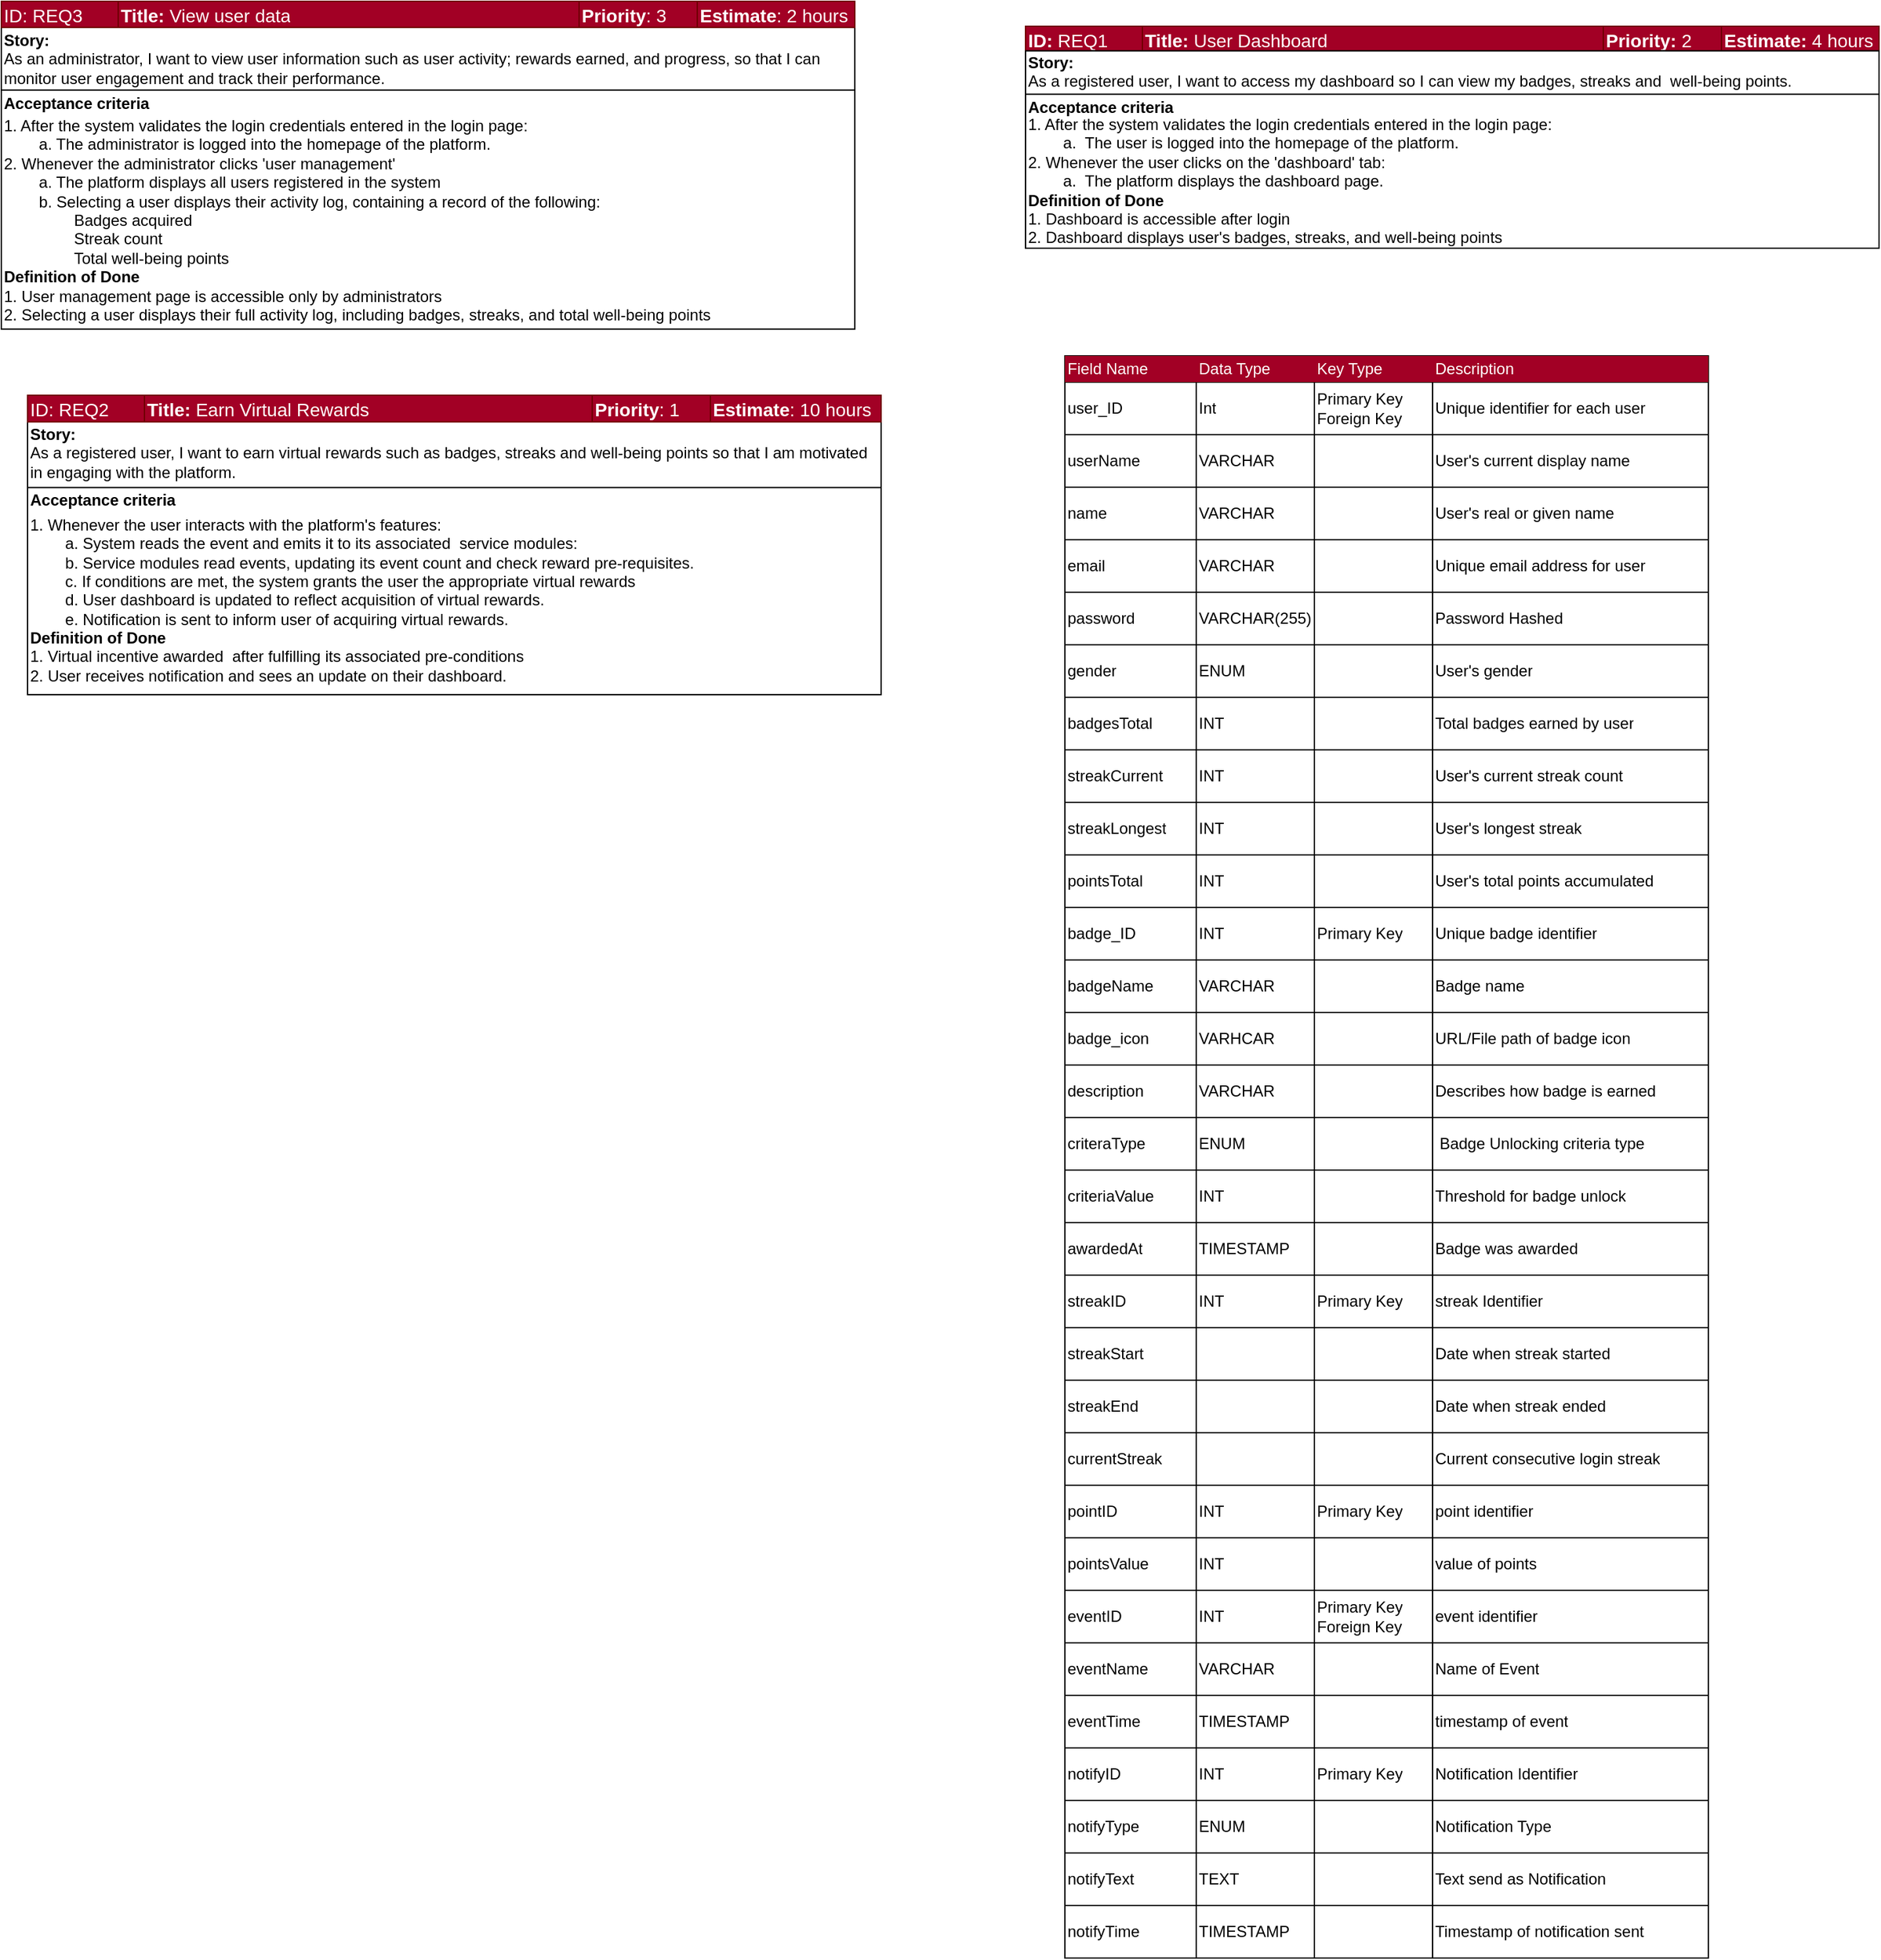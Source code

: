 <mxfile version="28.1.0">
  <diagram name="Page-1" id="SxB9uh9p98daKZW68kdo">
    <mxGraphModel dx="2581" dy="735" grid="1" gridSize="10" guides="1" tooltips="1" connect="1" arrows="1" fold="1" page="1" pageScale="1" pageWidth="1169" pageHeight="827" math="0" shadow="0">
      <root>
        <mxCell id="0" />
        <mxCell id="1" parent="0" />
        <mxCell id="8RLAE5ycoJxHwblhMjob-40" value="" style="group" parent="1" vertex="1" connectable="0">
          <mxGeometry x="-1060" y="50" width="650" height="250" as="geometry" />
        </mxCell>
        <mxCell id="8RLAE5ycoJxHwblhMjob-41" value="" style="group;fontFamily=Arial;" parent="8RLAE5ycoJxHwblhMjob-40" vertex="1" connectable="0">
          <mxGeometry width="650" height="250" as="geometry" />
        </mxCell>
        <mxCell id="8RLAE5ycoJxHwblhMjob-42" value="" style="shape=table;startSize=0;container=1;collapsible=0;childLayout=tableLayout;fontFamily=Arial;" parent="8RLAE5ycoJxHwblhMjob-41" vertex="1">
          <mxGeometry y="19.566" width="650" height="230.118" as="geometry" />
        </mxCell>
        <mxCell id="8RLAE5ycoJxHwblhMjob-43" value="" style="shape=tableRow;horizontal=0;startSize=0;swimlaneHead=0;swimlaneBody=0;strokeColor=inherit;top=0;left=0;bottom=0;right=0;collapsible=0;dropTarget=0;fillColor=none;points=[[0,0.5],[1,0.5]];portConstraint=eastwest;fontFamily=Arial;" parent="8RLAE5ycoJxHwblhMjob-42" vertex="1">
          <mxGeometry width="650" height="48" as="geometry" />
        </mxCell>
        <mxCell id="8RLAE5ycoJxHwblhMjob-44" value="&lt;div&gt;&lt;b&gt;Story:&lt;/b&gt;&lt;br&gt;As an administrator, I want to view user information such as user activity; rewards earned, and progress, so that I can monitor user engagement and track their performance.&amp;nbsp;&amp;nbsp;&lt;/div&gt;" style="shape=partialRectangle;html=1;whiteSpace=wrap;connectable=0;strokeColor=inherit;overflow=hidden;fillColor=none;top=0;left=0;bottom=0;right=0;pointerEvents=1;align=left;fontFamily=Arial;" parent="8RLAE5ycoJxHwblhMjob-43" vertex="1">
          <mxGeometry width="650" height="48" as="geometry">
            <mxRectangle width="650" height="48" as="alternateBounds" />
          </mxGeometry>
        </mxCell>
        <mxCell id="8RLAE5ycoJxHwblhMjob-45" value="" style="shape=tableRow;horizontal=0;startSize=0;swimlaneHead=0;swimlaneBody=0;strokeColor=inherit;top=0;left=0;bottom=0;right=0;collapsible=0;dropTarget=0;fillColor=none;points=[[0,0.5],[1,0.5]];portConstraint=eastwest;fontFamily=Arial;" parent="8RLAE5ycoJxHwblhMjob-42" vertex="1">
          <mxGeometry y="48" width="650" height="182" as="geometry" />
        </mxCell>
        <mxCell id="8RLAE5ycoJxHwblhMjob-46" value="&lt;div style=&quot;&quot;&gt;&lt;br&gt;&lt;/div&gt;" style="shape=partialRectangle;html=1;whiteSpace=wrap;connectable=0;strokeColor=inherit;overflow=hidden;fillColor=none;top=0;left=0;bottom=0;right=0;pointerEvents=1;align=left;fontFamily=Arial;" parent="8RLAE5ycoJxHwblhMjob-45" vertex="1">
          <mxGeometry width="650" height="182" as="geometry">
            <mxRectangle width="650" height="182" as="alternateBounds" />
          </mxGeometry>
        </mxCell>
        <mxCell id="8RLAE5ycoJxHwblhMjob-47" value="&lt;b&gt;Acceptance criteria&lt;/b&gt;" style="text;html=1;align=left;verticalAlign=middle;whiteSpace=wrap;rounded=0;fontFamily=Arial;" parent="8RLAE5ycoJxHwblhMjob-41" vertex="1">
          <mxGeometry y="67.304" width="120" height="22.059" as="geometry" />
        </mxCell>
        <mxCell id="8RLAE5ycoJxHwblhMjob-55" value="1. After the system validates the login credentials entered in the login page:&lt;br&gt;&#x9;&lt;span style=&quot;white-space: pre;&quot;&gt;&#x9;&lt;/span&gt;a.  The administrator is logged into the homepage of the platform.&lt;div&gt;&lt;div&gt;2. Whenever the administrator clicks &#39;user management&#39;&lt;br&gt;&lt;span style=&quot;white-space: pre;&quot;&gt;&#x9;&lt;/span&gt;a.  The platform displays all users registered in the system&lt;br&gt;&lt;span style=&quot;white-space: pre;&quot;&gt;&#x9;&lt;/span&gt;b. Selecting a user displays their activity log, containing a record of the following:&lt;br&gt;&lt;span style=&quot;white-space: pre;&quot;&gt;&#x9;&lt;/span&gt;&lt;span style=&quot;white-space: pre;&quot;&gt;&#x9;&lt;/span&gt;Badges acquired&lt;br&gt;&lt;span style=&quot;white-space: pre;&quot;&gt;&#x9;&lt;/span&gt;&lt;span style=&quot;white-space: pre;&quot;&gt;&#x9;&lt;/span&gt;Streak count&lt;br&gt;&lt;span style=&quot;white-space: pre;&quot;&gt;&#x9;&lt;/span&gt;&lt;span style=&quot;white-space: pre;&quot;&gt;&#x9;&lt;/span&gt;Total well-being points&lt;br&gt;&lt;b&gt;Definition of Done&lt;/b&gt;&lt;br&gt;1. User management page  is accessible only by administrators&lt;br&gt;2. Selecting a user displays their full activity log, including badges, streaks, and total well-being points&lt;/div&gt;&lt;/div&gt;" style="text;whiteSpace=wrap;html=1;" parent="8RLAE5ycoJxHwblhMjob-41" vertex="1">
          <mxGeometry y="80.885" width="560" height="176.471" as="geometry" />
        </mxCell>
        <mxCell id="8RLAE5ycoJxHwblhMjob-49" value="" style="shape=table;startSize=0;container=1;collapsible=0;childLayout=tableLayout;fillColor=#a20025;strokeColor=#6F0000;fontColor=#ffffff;fontFamily=Arial;" parent="8RLAE5ycoJxHwblhMjob-40" vertex="1">
          <mxGeometry width="650" height="19.831" as="geometry" />
        </mxCell>
        <mxCell id="8RLAE5ycoJxHwblhMjob-50" value="" style="shape=tableRow;horizontal=0;startSize=0;swimlaneHead=0;swimlaneBody=0;strokeColor=inherit;top=0;left=0;bottom=0;right=0;collapsible=0;dropTarget=0;fillColor=none;points=[[0,0.5],[1,0.5]];portConstraint=eastwest;fontFamily=Arial;" parent="8RLAE5ycoJxHwblhMjob-49" vertex="1">
          <mxGeometry width="650" height="20" as="geometry" />
        </mxCell>
        <mxCell id="8RLAE5ycoJxHwblhMjob-51" value="ID: REQ3" style="shape=partialRectangle;html=1;whiteSpace=wrap;connectable=0;strokeColor=inherit;overflow=hidden;fillColor=none;top=0;left=0;bottom=0;right=0;pointerEvents=1;fontColor=#FFFFFF;align=left;fontSize=14;fontFamily=Arial;" parent="8RLAE5ycoJxHwblhMjob-50" vertex="1">
          <mxGeometry width="89" height="20" as="geometry">
            <mxRectangle width="89" height="20" as="alternateBounds" />
          </mxGeometry>
        </mxCell>
        <mxCell id="8RLAE5ycoJxHwblhMjob-52" value="&lt;b&gt;Title:&lt;/b&gt;&amp;nbsp;View user data" style="shape=partialRectangle;html=1;whiteSpace=wrap;connectable=0;strokeColor=inherit;overflow=hidden;fillColor=none;top=0;left=0;bottom=0;right=0;pointerEvents=1;fontColor=#FFFFFF;align=left;fontSize=14;fontFamily=Arial;" parent="8RLAE5ycoJxHwblhMjob-50" vertex="1">
          <mxGeometry x="89" width="351" height="20" as="geometry">
            <mxRectangle width="351" height="20" as="alternateBounds" />
          </mxGeometry>
        </mxCell>
        <mxCell id="8RLAE5ycoJxHwblhMjob-53" value="&lt;font&gt;&lt;b&gt;Priority&lt;/b&gt;: 3&lt;/font&gt;" style="shape=partialRectangle;html=1;whiteSpace=wrap;connectable=0;strokeColor=inherit;overflow=hidden;fillColor=none;top=0;left=0;bottom=0;right=0;pointerEvents=1;fontColor=#FFFFFF;align=left;fontSize=14;fontFamily=Arial;" parent="8RLAE5ycoJxHwblhMjob-50" vertex="1">
          <mxGeometry x="440" width="90" height="20" as="geometry">
            <mxRectangle width="90" height="20" as="alternateBounds" />
          </mxGeometry>
        </mxCell>
        <mxCell id="8RLAE5ycoJxHwblhMjob-54" value="&lt;font style=&quot;font-size: 14px;&quot;&gt;&lt;b&gt;Estimate&lt;/b&gt;: 2 hours&lt;/font&gt;" style="shape=partialRectangle;html=1;whiteSpace=wrap;connectable=0;strokeColor=inherit;overflow=hidden;fillColor=none;top=0;left=0;bottom=0;right=0;pointerEvents=1;fontColor=#FFFFFF;align=left;fontFamily=Arial;" parent="8RLAE5ycoJxHwblhMjob-50" vertex="1">
          <mxGeometry x="530" width="120" height="20" as="geometry">
            <mxRectangle width="120" height="20" as="alternateBounds" />
          </mxGeometry>
        </mxCell>
        <mxCell id="8RLAE5ycoJxHwblhMjob-87" value="" style="group" parent="1" vertex="1" connectable="0">
          <mxGeometry x="-280" y="69" width="650" height="201" as="geometry" />
        </mxCell>
        <mxCell id="2kVBc_zqeof4KfWbexQ--48" value="" style="shape=table;startSize=0;container=1;collapsible=0;childLayout=tableLayout;fillColor=#a20025;strokeColor=#6F0000;fontColor=#ffffff;fontFamily=Arial;" parent="8RLAE5ycoJxHwblhMjob-87" vertex="1">
          <mxGeometry width="650" height="18.77" as="geometry" />
        </mxCell>
        <mxCell id="2kVBc_zqeof4KfWbexQ--49" value="" style="shape=tableRow;horizontal=0;startSize=0;swimlaneHead=0;swimlaneBody=0;strokeColor=inherit;top=0;left=0;bottom=0;right=0;collapsible=0;dropTarget=0;fillColor=none;points=[[0,0.5],[1,0.5]];portConstraint=eastwest;fontFamily=Arial;" parent="2kVBc_zqeof4KfWbexQ--48" vertex="1">
          <mxGeometry width="650" height="19" as="geometry" />
        </mxCell>
        <mxCell id="2kVBc_zqeof4KfWbexQ--50" value="&lt;b&gt;ID:&lt;/b&gt; REQ1" style="shape=partialRectangle;html=1;whiteSpace=wrap;connectable=0;strokeColor=inherit;overflow=hidden;fillColor=none;top=0;left=0;bottom=0;right=0;pointerEvents=1;fontColor=#FFFFFF;align=left;fontSize=14;fontFamily=Arial;" parent="2kVBc_zqeof4KfWbexQ--49" vertex="1">
          <mxGeometry width="89" height="19" as="geometry">
            <mxRectangle width="89" height="19" as="alternateBounds" />
          </mxGeometry>
        </mxCell>
        <mxCell id="2kVBc_zqeof4KfWbexQ--51" value="&lt;b&gt;Title:&lt;/b&gt; User Dashboard" style="shape=partialRectangle;html=1;whiteSpace=wrap;connectable=0;strokeColor=inherit;overflow=hidden;fillColor=none;top=0;left=0;bottom=0;right=0;pointerEvents=1;fontColor=#FFFFFF;align=left;fontSize=14;fontFamily=Arial;" parent="2kVBc_zqeof4KfWbexQ--49" vertex="1">
          <mxGeometry x="89" width="351" height="19" as="geometry">
            <mxRectangle width="351" height="19" as="alternateBounds" />
          </mxGeometry>
        </mxCell>
        <mxCell id="2kVBc_zqeof4KfWbexQ--52" value="&lt;font&gt;&lt;b&gt;Priority:&lt;/b&gt;&amp;nbsp;2&lt;/font&gt;" style="shape=partialRectangle;html=1;whiteSpace=wrap;connectable=0;strokeColor=inherit;overflow=hidden;fillColor=none;top=0;left=0;bottom=0;right=0;pointerEvents=1;fontColor=#FFFFFF;align=left;fontSize=14;fontFamily=Arial;" parent="2kVBc_zqeof4KfWbexQ--49" vertex="1">
          <mxGeometry x="440" width="90" height="19" as="geometry">
            <mxRectangle width="90" height="19" as="alternateBounds" />
          </mxGeometry>
        </mxCell>
        <mxCell id="2kVBc_zqeof4KfWbexQ--53" value="&lt;font style=&quot;font-size: 14px;&quot;&gt;&lt;b&gt;Estimate:&lt;/b&gt; 4 hours&lt;/font&gt;" style="shape=partialRectangle;html=1;whiteSpace=wrap;connectable=0;strokeColor=inherit;overflow=hidden;fillColor=none;top=0;left=0;bottom=0;right=0;pointerEvents=1;fontColor=#FFFFFF;align=left;fontFamily=Arial;" parent="2kVBc_zqeof4KfWbexQ--49" vertex="1">
          <mxGeometry x="530" width="120" height="19" as="geometry">
            <mxRectangle width="120" height="19" as="alternateBounds" />
          </mxGeometry>
        </mxCell>
        <mxCell id="2kVBc_zqeof4KfWbexQ--59" value="" style="shape=table;startSize=0;container=1;collapsible=0;childLayout=tableLayout;fontFamily=Arial;" parent="8RLAE5ycoJxHwblhMjob-87" vertex="1">
          <mxGeometry y="18.77" width="650" height="150.224" as="geometry" />
        </mxCell>
        <mxCell id="2kVBc_zqeof4KfWbexQ--60" value="" style="shape=tableRow;horizontal=0;startSize=0;swimlaneHead=0;swimlaneBody=0;strokeColor=inherit;top=0;left=0;bottom=0;right=0;collapsible=0;dropTarget=0;fillColor=none;points=[[0,0.5],[1,0.5]];portConstraint=eastwest;fontFamily=Arial;" parent="2kVBc_zqeof4KfWbexQ--59" vertex="1">
          <mxGeometry width="650" height="33" as="geometry" />
        </mxCell>
        <mxCell id="2kVBc_zqeof4KfWbexQ--61" value="&lt;b&gt;Story:&lt;/b&gt;&lt;br&gt;As a registered user, I want to access my dashboard so I can view my badges, streaks and&amp;nbsp; well-being points.&amp;nbsp;&lt;div&gt;&lt;br&gt;&lt;/div&gt;" style="shape=partialRectangle;html=1;whiteSpace=wrap;connectable=0;strokeColor=inherit;overflow=hidden;fillColor=none;top=0;left=0;bottom=0;right=0;pointerEvents=1;align=left;fontFamily=Arial;" parent="2kVBc_zqeof4KfWbexQ--60" vertex="1">
          <mxGeometry width="650" height="33" as="geometry">
            <mxRectangle width="650" height="33" as="alternateBounds" />
          </mxGeometry>
        </mxCell>
        <mxCell id="2kVBc_zqeof4KfWbexQ--62" value="" style="shape=tableRow;horizontal=0;startSize=0;swimlaneHead=0;swimlaneBody=0;strokeColor=inherit;top=0;left=0;bottom=0;right=0;collapsible=0;dropTarget=0;fillColor=none;points=[[0,0.5],[1,0.5]];portConstraint=eastwest;fontFamily=Arial;" parent="2kVBc_zqeof4KfWbexQ--59" vertex="1">
          <mxGeometry y="33" width="650" height="117" as="geometry" />
        </mxCell>
        <mxCell id="2kVBc_zqeof4KfWbexQ--63" value="&lt;div style=&quot;&quot;&gt;&lt;br&gt;&lt;/div&gt;" style="shape=partialRectangle;html=1;whiteSpace=wrap;connectable=0;strokeColor=inherit;overflow=hidden;fillColor=none;top=0;left=0;bottom=0;right=0;pointerEvents=1;align=left;fontFamily=Arial;" parent="2kVBc_zqeof4KfWbexQ--62" vertex="1">
          <mxGeometry width="650" height="117" as="geometry">
            <mxRectangle width="650" height="117" as="alternateBounds" />
          </mxGeometry>
        </mxCell>
        <mxCell id="2kVBc_zqeof4KfWbexQ--78" value="&lt;b&gt;Acceptance criteria&lt;/b&gt;" style="text;html=1;align=left;verticalAlign=middle;whiteSpace=wrap;rounded=0;fontFamily=Arial;" parent="8RLAE5ycoJxHwblhMjob-87" vertex="1">
          <mxGeometry y="47.857" width="120" height="28.714" as="geometry" />
        </mxCell>
        <mxCell id="2kVBc_zqeof4KfWbexQ--79" value="&lt;p class=&quot;MsoListParagraph&quot;&gt;&lt;span lang=&quot;EN-US&quot;&gt;1. After the system validates the login credentials entered in the login page:&lt;br&gt;&lt;span style=&quot;white-space: pre;&quot;&gt;&#x9;&lt;/span&gt;a.&amp;nbsp; The user is logged into the homepage of the platform.&amp;nbsp;&lt;br&gt;2. Whenever the user clicks on the &#39;dashboard&#39; tab:&lt;br&gt;&lt;span style=&quot;white-space: pre;&quot;&gt;&#x9;&lt;/span&gt;a.&amp;nbsp; The platform displays the dashboard page.&amp;nbsp;&lt;br&gt;&lt;b&gt;Definition of Done&lt;/b&gt;&lt;br&gt;1. Dashboard is accessible after login&amp;nbsp;&lt;br&gt;2. Dashboard displays user&#39;s badges, streaks, and well-being points&amp;nbsp;&lt;br&gt;&lt;br&gt;&lt;/span&gt;&lt;/p&gt;&lt;p class=&quot;MsoListParagraph&quot;&gt;&lt;/p&gt;" style="text;html=1;align=left;verticalAlign=middle;whiteSpace=wrap;rounded=0;fontFamily=Arial;" parent="8RLAE5ycoJxHwblhMjob-87" vertex="1">
          <mxGeometry y="53.667" width="520" height="142.466" as="geometry" />
        </mxCell>
        <mxCell id="8RLAE5ycoJxHwblhMjob-88" value="" style="group" parent="1" vertex="1" connectable="0">
          <mxGeometry x="-1040" y="350" width="715" height="310" as="geometry" />
        </mxCell>
        <mxCell id="8RLAE5ycoJxHwblhMjob-89" value="" style="group;fontFamily=Arial;" parent="8RLAE5ycoJxHwblhMjob-88" vertex="1" connectable="0">
          <mxGeometry width="715" height="310" as="geometry" />
        </mxCell>
        <mxCell id="8RLAE5ycoJxHwblhMjob-90" value="" style="shape=table;startSize=0;container=1;collapsible=0;childLayout=tableLayout;fontFamily=Arial;" parent="8RLAE5ycoJxHwblhMjob-89" vertex="1">
          <mxGeometry y="17.226" width="650" height="210.714" as="geometry" />
        </mxCell>
        <mxCell id="8RLAE5ycoJxHwblhMjob-91" value="" style="shape=tableRow;horizontal=0;startSize=0;swimlaneHead=0;swimlaneBody=0;strokeColor=inherit;top=0;left=0;bottom=0;right=0;collapsible=0;dropTarget=0;fillColor=none;points=[[0,0.5],[1,0.5]];portConstraint=eastwest;fontFamily=Arial;" parent="8RLAE5ycoJxHwblhMjob-90" vertex="1">
          <mxGeometry width="650" height="53" as="geometry" />
        </mxCell>
        <mxCell id="8RLAE5ycoJxHwblhMjob-92" value="&lt;div&gt;&lt;font face=&quot;Arial&quot;&gt;&lt;b style=&quot;&quot;&gt;Story:&lt;/b&gt;&lt;br&gt;As a registered user, I want to earn virtual rewards such as badges, streaks and well-being points so that I am motivated in engaging with the platform.&lt;/font&gt;&lt;/div&gt;" style="shape=partialRectangle;html=1;whiteSpace=wrap;connectable=0;strokeColor=inherit;overflow=hidden;fillColor=none;top=0;left=0;bottom=0;right=0;pointerEvents=1;align=left;fontFamily=Arial;" parent="8RLAE5ycoJxHwblhMjob-91" vertex="1">
          <mxGeometry width="650" height="53" as="geometry">
            <mxRectangle width="650" height="53" as="alternateBounds" />
          </mxGeometry>
        </mxCell>
        <mxCell id="8RLAE5ycoJxHwblhMjob-93" value="" style="shape=tableRow;horizontal=0;startSize=0;swimlaneHead=0;swimlaneBody=0;strokeColor=inherit;top=0;left=0;bottom=0;right=0;collapsible=0;dropTarget=0;fillColor=none;points=[[0,0.5],[1,0.5]];portConstraint=eastwest;fontFamily=Arial;" parent="8RLAE5ycoJxHwblhMjob-90" vertex="1">
          <mxGeometry y="53" width="650" height="158" as="geometry" />
        </mxCell>
        <mxCell id="8RLAE5ycoJxHwblhMjob-94" value="" style="shape=partialRectangle;html=1;whiteSpace=wrap;connectable=0;strokeColor=inherit;overflow=hidden;fillColor=none;top=0;left=0;bottom=0;right=0;pointerEvents=1;align=left;fontFamily=Arial;" parent="8RLAE5ycoJxHwblhMjob-93" vertex="1">
          <mxGeometry width="650" height="158" as="geometry">
            <mxRectangle width="650" height="158" as="alternateBounds" />
          </mxGeometry>
        </mxCell>
        <mxCell id="8RLAE5ycoJxHwblhMjob-95" value="&lt;b&gt;Acceptance criteria&lt;/b&gt;" style="text;html=1;align=left;verticalAlign=middle;whiteSpace=wrap;rounded=0;fontFamily=Arial;" parent="8RLAE5ycoJxHwblhMjob-89" vertex="1">
          <mxGeometry y="69.995" width="120" height="19.166" as="geometry" />
        </mxCell>
        <mxCell id="2kVBc_zqeof4KfWbexQ--94" value="&lt;div&gt;1. Whenever the user interacts with the platform&#39;s features:&lt;br&gt;&lt;span style=&quot;background-color: transparent; color: light-dark(rgb(0, 0, 0), rgb(255, 255, 255));&quot;&gt;&lt;span style=&quot;white-space: pre;&quot;&gt;&#x9;&lt;/span&gt;a.&amp;nbsp;&lt;/span&gt;&lt;span style=&quot;background-color: transparent; color: light-dark(rgb(0, 0, 0), rgb(255, 255, 255));&quot;&gt;System reads the event and emits it to its associated&amp;nbsp; service modules:&amp;nbsp;&lt;br&gt;&lt;/span&gt;&lt;span style=&quot;background-color: transparent; color: light-dark(rgb(0, 0, 0), rgb(255, 255, 255));&quot;&gt;&lt;span style=&quot;white-space: pre;&quot;&gt;&#x9;&lt;/span&gt;b. Service modules read events, updating its event count and check reward pre-&lt;/span&gt;&lt;span style=&quot;background-color: transparent; color: light-dark(rgb(0, 0, 0), rgb(255, 255, 255));&quot;&gt;requisites.&amp;nbsp;&lt;br&gt;&lt;/span&gt;&lt;span style=&quot;background-color: transparent; color: light-dark(rgb(0, 0, 0), rgb(255, 255, 255));&quot;&gt;&lt;span style=&quot;white-space: pre;&quot;&gt;&#x9;&lt;/span&gt;c. If conditions are met, the system grants the user the appropriate virtual rewards&lt;br&gt;&lt;/span&gt;&lt;span style=&quot;background-color: transparent; color: light-dark(rgb(0, 0, 0), rgb(255, 255, 255));&quot;&gt;&lt;span style=&quot;white-space: pre;&quot;&gt;&#x9;&lt;/span&gt;d. User dashboard is updated to reflect acquisition of virtual rewards.&lt;/span&gt;&lt;/div&gt;&lt;div&gt;&lt;span style=&quot;background-color: transparent; color: light-dark(rgb(0, 0, 0), rgb(255, 255, 255));&quot;&gt;&lt;span style=&quot;white-space: pre;&quot;&gt;&#x9;&lt;/span&gt;e. Notification is sent to inform user of acquiring virtual rewards.&lt;/span&gt;&lt;/div&gt;&lt;div&gt;&lt;b style=&quot;background-color: transparent; color: light-dark(rgb(0, 0, 0), rgb(255, 255, 255));&quot;&gt;Definition of Done&lt;/b&gt;&lt;/div&gt;&lt;div&gt;&lt;span style=&quot;background-color: transparent; color: light-dark(rgb(0, 0, 0), rgb(255, 255, 255));&quot;&gt;1. Virtual incentive awarded&amp;nbsp; after fulfilling its associated pre-conditions&lt;/span&gt;&lt;span style=&quot;background-color: transparent; color: light-dark(rgb(0, 0, 0), rgb(255, 255, 255));&quot;&gt;&amp;nbsp;&lt;/span&gt;&lt;/div&gt;&lt;div&gt;&lt;span style=&quot;background-color: transparent; color: light-dark(rgb(0, 0, 0), rgb(255, 255, 255));&quot;&gt;2. User receives notification and sees an update on their dashboard.&lt;/span&gt;&lt;/div&gt;&lt;p class=&quot;MsoListParagraph&quot;&gt;&lt;/p&gt;" style="text;html=1;align=left;verticalAlign=middle;whiteSpace=wrap;rounded=0;" parent="8RLAE5ycoJxHwblhMjob-89" vertex="1">
          <mxGeometry y="80" width="680" height="164.1" as="geometry" />
        </mxCell>
        <mxCell id="8RLAE5ycoJxHwblhMjob-97" value="" style="shape=table;startSize=0;container=1;collapsible=0;childLayout=tableLayout;fillColor=#a20025;strokeColor=#6F0000;fontColor=#ffffff;fontFamily=Arial;" parent="8RLAE5ycoJxHwblhMjob-88" vertex="1">
          <mxGeometry width="650" height="20.23" as="geometry" />
        </mxCell>
        <mxCell id="8RLAE5ycoJxHwblhMjob-98" value="" style="shape=tableRow;horizontal=0;startSize=0;swimlaneHead=0;swimlaneBody=0;strokeColor=inherit;top=0;left=0;bottom=0;right=0;collapsible=0;dropTarget=0;fillColor=none;points=[[0,0.5],[1,0.5]];portConstraint=eastwest;fontFamily=Arial;" parent="8RLAE5ycoJxHwblhMjob-97" vertex="1">
          <mxGeometry width="650" height="20" as="geometry" />
        </mxCell>
        <mxCell id="8RLAE5ycoJxHwblhMjob-99" value="ID: REQ2" style="shape=partialRectangle;html=1;whiteSpace=wrap;connectable=0;strokeColor=inherit;overflow=hidden;fillColor=none;top=0;left=0;bottom=0;right=0;pointerEvents=1;fontColor=#FFFFFF;align=left;fontSize=14;fontFamily=Arial;" parent="8RLAE5ycoJxHwblhMjob-98" vertex="1">
          <mxGeometry width="89" height="20" as="geometry">
            <mxRectangle width="89" height="20" as="alternateBounds" />
          </mxGeometry>
        </mxCell>
        <mxCell id="8RLAE5ycoJxHwblhMjob-100" value="&lt;b&gt;Title:&lt;/b&gt;&amp;nbsp;Earn Virtual Rewards" style="shape=partialRectangle;html=1;whiteSpace=wrap;connectable=0;strokeColor=inherit;overflow=hidden;fillColor=none;top=0;left=0;bottom=0;right=0;pointerEvents=1;fontColor=#FFFFFF;align=left;fontSize=14;fontFamily=Arial;" parent="8RLAE5ycoJxHwblhMjob-98" vertex="1">
          <mxGeometry x="89" width="341" height="20" as="geometry">
            <mxRectangle width="341" height="20" as="alternateBounds" />
          </mxGeometry>
        </mxCell>
        <mxCell id="8RLAE5ycoJxHwblhMjob-101" value="&lt;font&gt;&lt;b&gt;Priority&lt;/b&gt;: 1&lt;/font&gt;" style="shape=partialRectangle;html=1;whiteSpace=wrap;connectable=0;strokeColor=inherit;overflow=hidden;fillColor=none;top=0;left=0;bottom=0;right=0;pointerEvents=1;fontColor=#FFFFFF;align=left;fontSize=14;fontFamily=Arial;" parent="8RLAE5ycoJxHwblhMjob-98" vertex="1">
          <mxGeometry x="430" width="90" height="20" as="geometry">
            <mxRectangle width="90" height="20" as="alternateBounds" />
          </mxGeometry>
        </mxCell>
        <mxCell id="8RLAE5ycoJxHwblhMjob-102" value="&lt;font style=&quot;font-size: 14px;&quot;&gt;&lt;b&gt;Estimate&lt;/b&gt;: 10 hours&lt;/font&gt;" style="shape=partialRectangle;html=1;whiteSpace=wrap;connectable=0;strokeColor=inherit;overflow=hidden;fillColor=none;top=0;left=0;bottom=0;right=0;pointerEvents=1;fontColor=#FFFFFF;align=left;fontFamily=Arial;" parent="8RLAE5ycoJxHwblhMjob-98" vertex="1">
          <mxGeometry x="520" width="130" height="20" as="geometry">
            <mxRectangle width="130" height="20" as="alternateBounds" />
          </mxGeometry>
        </mxCell>
        <mxCell id="Lww1qoeN7tbTKbRO_mA--1" value="" style="shape=table;startSize=0;container=1;collapsible=0;childLayout=tableLayout;" vertex="1" parent="1">
          <mxGeometry x="-250" y="320" width="490" height="1220" as="geometry" />
        </mxCell>
        <mxCell id="Lww1qoeN7tbTKbRO_mA--2" value="" style="shape=tableRow;horizontal=0;startSize=0;swimlaneHead=0;swimlaneBody=0;strokeColor=inherit;top=0;left=0;bottom=0;right=0;collapsible=0;dropTarget=0;fillColor=none;points=[[0,0.5],[1,0.5]];portConstraint=eastwest;" vertex="1" parent="Lww1qoeN7tbTKbRO_mA--1">
          <mxGeometry width="490" height="20" as="geometry" />
        </mxCell>
        <mxCell id="Lww1qoeN7tbTKbRO_mA--3" value="Field Name" style="shape=partialRectangle;html=1;whiteSpace=wrap;connectable=0;strokeColor=#6F0000;overflow=hidden;fillColor=#a20025;top=0;left=0;bottom=0;right=0;pointerEvents=1;fontFamily=Arial;align=left;fontColor=#ffffff;" vertex="1" parent="Lww1qoeN7tbTKbRO_mA--2">
          <mxGeometry width="100" height="20" as="geometry">
            <mxRectangle width="100" height="20" as="alternateBounds" />
          </mxGeometry>
        </mxCell>
        <mxCell id="Lww1qoeN7tbTKbRO_mA--4" value="Data Type" style="shape=partialRectangle;html=1;whiteSpace=wrap;connectable=0;strokeColor=#6F0000;overflow=hidden;fillColor=#a20025;top=0;left=0;bottom=0;right=0;pointerEvents=1;fontFamily=Arial;align=left;fontColor=#ffffff;" vertex="1" parent="Lww1qoeN7tbTKbRO_mA--2">
          <mxGeometry x="100" width="90" height="20" as="geometry">
            <mxRectangle width="90" height="20" as="alternateBounds" />
          </mxGeometry>
        </mxCell>
        <mxCell id="Lww1qoeN7tbTKbRO_mA--5" value="Key Type" style="shape=partialRectangle;html=1;whiteSpace=wrap;connectable=0;strokeColor=#6F0000;overflow=hidden;fillColor=#a20025;top=0;left=0;bottom=0;right=0;pointerEvents=1;align=left;fontFamily=Arial;fontColor=#ffffff;" vertex="1" parent="Lww1qoeN7tbTKbRO_mA--2">
          <mxGeometry x="190" width="90" height="20" as="geometry">
            <mxRectangle width="90" height="20" as="alternateBounds" />
          </mxGeometry>
        </mxCell>
        <mxCell id="Lww1qoeN7tbTKbRO_mA--6" value="Description" style="shape=partialRectangle;html=1;whiteSpace=wrap;connectable=0;strokeColor=#6F0000;overflow=hidden;fillColor=#a20025;top=0;left=0;bottom=0;right=0;pointerEvents=1;align=left;fontFamily=Arial;fontColor=#ffffff;" vertex="1" parent="Lww1qoeN7tbTKbRO_mA--2">
          <mxGeometry x="280" width="210" height="20" as="geometry">
            <mxRectangle width="210" height="20" as="alternateBounds" />
          </mxGeometry>
        </mxCell>
        <mxCell id="Lww1qoeN7tbTKbRO_mA--7" value="" style="shape=tableRow;horizontal=0;startSize=0;swimlaneHead=0;swimlaneBody=0;strokeColor=inherit;top=0;left=0;bottom=0;right=0;collapsible=0;dropTarget=0;fillColor=none;points=[[0,0.5],[1,0.5]];portConstraint=eastwest;align=left;" vertex="1" parent="Lww1qoeN7tbTKbRO_mA--1">
          <mxGeometry y="20" width="490" height="40" as="geometry" />
        </mxCell>
        <mxCell id="Lww1qoeN7tbTKbRO_mA--8" value="user_ID" style="shape=partialRectangle;html=1;whiteSpace=wrap;connectable=0;strokeColor=inherit;overflow=hidden;fillColor=none;top=0;left=0;bottom=0;right=0;pointerEvents=1;fontFamily=Arial;align=left;" vertex="1" parent="Lww1qoeN7tbTKbRO_mA--7">
          <mxGeometry width="100" height="40" as="geometry">
            <mxRectangle width="100" height="40" as="alternateBounds" />
          </mxGeometry>
        </mxCell>
        <mxCell id="Lww1qoeN7tbTKbRO_mA--9" value="Int" style="shape=partialRectangle;html=1;whiteSpace=wrap;connectable=0;strokeColor=inherit;overflow=hidden;fillColor=none;top=0;left=0;bottom=0;right=0;pointerEvents=1;fontFamily=Arial;align=left;" vertex="1" parent="Lww1qoeN7tbTKbRO_mA--7">
          <mxGeometry x="100" width="90" height="40" as="geometry">
            <mxRectangle width="90" height="40" as="alternateBounds" />
          </mxGeometry>
        </mxCell>
        <mxCell id="Lww1qoeN7tbTKbRO_mA--10" value="Primary Key&lt;br&gt;Foreign Key" style="shape=partialRectangle;html=1;whiteSpace=wrap;connectable=0;strokeColor=inherit;overflow=hidden;fillColor=none;top=0;left=0;bottom=0;right=0;pointerEvents=1;align=left;fontFamily=Arial;" vertex="1" parent="Lww1qoeN7tbTKbRO_mA--7">
          <mxGeometry x="190" width="90" height="40" as="geometry">
            <mxRectangle width="90" height="40" as="alternateBounds" />
          </mxGeometry>
        </mxCell>
        <mxCell id="Lww1qoeN7tbTKbRO_mA--11" value="Unique identifier for each user" style="shape=partialRectangle;html=1;whiteSpace=wrap;connectable=0;strokeColor=inherit;overflow=hidden;fillColor=none;top=0;left=0;bottom=0;right=0;pointerEvents=1;align=left;fontFamily=Arial;" vertex="1" parent="Lww1qoeN7tbTKbRO_mA--7">
          <mxGeometry x="280" width="210" height="40" as="geometry">
            <mxRectangle width="210" height="40" as="alternateBounds" />
          </mxGeometry>
        </mxCell>
        <mxCell id="Lww1qoeN7tbTKbRO_mA--12" value="" style="shape=tableRow;horizontal=0;startSize=0;swimlaneHead=0;swimlaneBody=0;strokeColor=inherit;top=0;left=0;bottom=0;right=0;collapsible=0;dropTarget=0;fillColor=none;points=[[0,0.5],[1,0.5]];portConstraint=eastwest;" vertex="1" parent="Lww1qoeN7tbTKbRO_mA--1">
          <mxGeometry y="60" width="490" height="40" as="geometry" />
        </mxCell>
        <mxCell id="Lww1qoeN7tbTKbRO_mA--13" value="userName" style="shape=partialRectangle;html=1;whiteSpace=wrap;connectable=0;strokeColor=inherit;overflow=hidden;fillColor=none;top=0;left=0;bottom=0;right=0;pointerEvents=1;fontFamily=Arial;align=left;" vertex="1" parent="Lww1qoeN7tbTKbRO_mA--12">
          <mxGeometry width="100" height="40" as="geometry">
            <mxRectangle width="100" height="40" as="alternateBounds" />
          </mxGeometry>
        </mxCell>
        <mxCell id="Lww1qoeN7tbTKbRO_mA--14" value="VARCHAR" style="shape=partialRectangle;html=1;whiteSpace=wrap;connectable=0;strokeColor=inherit;overflow=hidden;fillColor=none;top=0;left=0;bottom=0;right=0;pointerEvents=1;fontFamily=Arial;align=left;" vertex="1" parent="Lww1qoeN7tbTKbRO_mA--12">
          <mxGeometry x="100" width="90" height="40" as="geometry">
            <mxRectangle width="90" height="40" as="alternateBounds" />
          </mxGeometry>
        </mxCell>
        <mxCell id="Lww1qoeN7tbTKbRO_mA--15" value="" style="shape=partialRectangle;html=1;whiteSpace=wrap;connectable=0;strokeColor=inherit;overflow=hidden;fillColor=none;top=0;left=0;bottom=0;right=0;pointerEvents=1;align=left;fontFamily=Arial;" vertex="1" parent="Lww1qoeN7tbTKbRO_mA--12">
          <mxGeometry x="190" width="90" height="40" as="geometry">
            <mxRectangle width="90" height="40" as="alternateBounds" />
          </mxGeometry>
        </mxCell>
        <mxCell id="Lww1qoeN7tbTKbRO_mA--16" value="User&#39;s current display name" style="shape=partialRectangle;html=1;whiteSpace=wrap;connectable=0;strokeColor=inherit;overflow=hidden;fillColor=none;top=0;left=0;bottom=0;right=0;pointerEvents=1;align=left;fontFamily=Arial;" vertex="1" parent="Lww1qoeN7tbTKbRO_mA--12">
          <mxGeometry x="280" width="210" height="40" as="geometry">
            <mxRectangle width="210" height="40" as="alternateBounds" />
          </mxGeometry>
        </mxCell>
        <mxCell id="Lww1qoeN7tbTKbRO_mA--17" value="" style="shape=tableRow;horizontal=0;startSize=0;swimlaneHead=0;swimlaneBody=0;strokeColor=inherit;top=0;left=0;bottom=0;right=0;collapsible=0;dropTarget=0;fillColor=none;points=[[0,0.5],[1,0.5]];portConstraint=eastwest;" vertex="1" parent="Lww1qoeN7tbTKbRO_mA--1">
          <mxGeometry y="100" width="490" height="40" as="geometry" />
        </mxCell>
        <mxCell id="Lww1qoeN7tbTKbRO_mA--18" value="name" style="shape=partialRectangle;html=1;whiteSpace=wrap;connectable=0;strokeColor=inherit;overflow=hidden;fillColor=none;top=0;left=0;bottom=0;right=0;pointerEvents=1;fontFamily=Arial;align=left;" vertex="1" parent="Lww1qoeN7tbTKbRO_mA--17">
          <mxGeometry width="100" height="40" as="geometry">
            <mxRectangle width="100" height="40" as="alternateBounds" />
          </mxGeometry>
        </mxCell>
        <mxCell id="Lww1qoeN7tbTKbRO_mA--19" value="VARCHAR" style="shape=partialRectangle;html=1;whiteSpace=wrap;connectable=0;strokeColor=inherit;overflow=hidden;fillColor=none;top=0;left=0;bottom=0;right=0;pointerEvents=1;fontFamily=Arial;align=left;" vertex="1" parent="Lww1qoeN7tbTKbRO_mA--17">
          <mxGeometry x="100" width="90" height="40" as="geometry">
            <mxRectangle width="90" height="40" as="alternateBounds" />
          </mxGeometry>
        </mxCell>
        <mxCell id="Lww1qoeN7tbTKbRO_mA--20" value="" style="shape=partialRectangle;html=1;whiteSpace=wrap;connectable=0;strokeColor=inherit;overflow=hidden;fillColor=none;top=0;left=0;bottom=0;right=0;pointerEvents=1;align=left;fontFamily=Arial;" vertex="1" parent="Lww1qoeN7tbTKbRO_mA--17">
          <mxGeometry x="190" width="90" height="40" as="geometry">
            <mxRectangle width="90" height="40" as="alternateBounds" />
          </mxGeometry>
        </mxCell>
        <mxCell id="Lww1qoeN7tbTKbRO_mA--21" value="User&#39;s real or given name" style="shape=partialRectangle;html=1;whiteSpace=wrap;connectable=0;strokeColor=inherit;overflow=hidden;fillColor=none;top=0;left=0;bottom=0;right=0;pointerEvents=1;align=left;fontFamily=Arial;" vertex="1" parent="Lww1qoeN7tbTKbRO_mA--17">
          <mxGeometry x="280" width="210" height="40" as="geometry">
            <mxRectangle width="210" height="40" as="alternateBounds" />
          </mxGeometry>
        </mxCell>
        <mxCell id="Lww1qoeN7tbTKbRO_mA--192" style="shape=tableRow;horizontal=0;startSize=0;swimlaneHead=0;swimlaneBody=0;strokeColor=inherit;top=0;left=0;bottom=0;right=0;collapsible=0;dropTarget=0;fillColor=none;points=[[0,0.5],[1,0.5]];portConstraint=eastwest;" vertex="1" parent="Lww1qoeN7tbTKbRO_mA--1">
          <mxGeometry y="140" width="490" height="40" as="geometry" />
        </mxCell>
        <mxCell id="Lww1qoeN7tbTKbRO_mA--193" value="email" style="shape=partialRectangle;html=1;whiteSpace=wrap;connectable=0;strokeColor=inherit;overflow=hidden;fillColor=none;top=0;left=0;bottom=0;right=0;pointerEvents=1;fontFamily=Arial;align=left;" vertex="1" parent="Lww1qoeN7tbTKbRO_mA--192">
          <mxGeometry width="100" height="40" as="geometry">
            <mxRectangle width="100" height="40" as="alternateBounds" />
          </mxGeometry>
        </mxCell>
        <mxCell id="Lww1qoeN7tbTKbRO_mA--194" value="VARCHAR" style="shape=partialRectangle;html=1;whiteSpace=wrap;connectable=0;strokeColor=inherit;overflow=hidden;fillColor=none;top=0;left=0;bottom=0;right=0;pointerEvents=1;fontFamily=Arial;align=left;" vertex="1" parent="Lww1qoeN7tbTKbRO_mA--192">
          <mxGeometry x="100" width="90" height="40" as="geometry">
            <mxRectangle width="90" height="40" as="alternateBounds" />
          </mxGeometry>
        </mxCell>
        <mxCell id="Lww1qoeN7tbTKbRO_mA--195" style="shape=partialRectangle;html=1;whiteSpace=wrap;connectable=0;strokeColor=inherit;overflow=hidden;fillColor=none;top=0;left=0;bottom=0;right=0;pointerEvents=1;align=left;fontFamily=Arial;" vertex="1" parent="Lww1qoeN7tbTKbRO_mA--192">
          <mxGeometry x="190" width="90" height="40" as="geometry">
            <mxRectangle width="90" height="40" as="alternateBounds" />
          </mxGeometry>
        </mxCell>
        <mxCell id="Lww1qoeN7tbTKbRO_mA--196" value="Unique email address for user" style="shape=partialRectangle;html=1;whiteSpace=wrap;connectable=0;strokeColor=inherit;overflow=hidden;fillColor=none;top=0;left=0;bottom=0;right=0;pointerEvents=1;align=left;fontFamily=Arial;" vertex="1" parent="Lww1qoeN7tbTKbRO_mA--192">
          <mxGeometry x="280" width="210" height="40" as="geometry">
            <mxRectangle width="210" height="40" as="alternateBounds" />
          </mxGeometry>
        </mxCell>
        <mxCell id="Lww1qoeN7tbTKbRO_mA--22" value="" style="shape=tableRow;horizontal=0;startSize=0;swimlaneHead=0;swimlaneBody=0;strokeColor=inherit;top=0;left=0;bottom=0;right=0;collapsible=0;dropTarget=0;fillColor=none;points=[[0,0.5],[1,0.5]];portConstraint=eastwest;" vertex="1" parent="Lww1qoeN7tbTKbRO_mA--1">
          <mxGeometry y="180" width="490" height="40" as="geometry" />
        </mxCell>
        <mxCell id="Lww1qoeN7tbTKbRO_mA--23" value="password" style="shape=partialRectangle;html=1;whiteSpace=wrap;connectable=0;strokeColor=inherit;overflow=hidden;fillColor=none;top=0;left=0;bottom=0;right=0;pointerEvents=1;fontFamily=Arial;align=left;" vertex="1" parent="Lww1qoeN7tbTKbRO_mA--22">
          <mxGeometry width="100" height="40" as="geometry">
            <mxRectangle width="100" height="40" as="alternateBounds" />
          </mxGeometry>
        </mxCell>
        <mxCell id="Lww1qoeN7tbTKbRO_mA--24" value="VARCHAR(255)" style="shape=partialRectangle;html=1;whiteSpace=wrap;connectable=0;strokeColor=inherit;overflow=hidden;fillColor=none;top=0;left=0;bottom=0;right=0;pointerEvents=1;fontFamily=Arial;align=left;" vertex="1" parent="Lww1qoeN7tbTKbRO_mA--22">
          <mxGeometry x="100" width="90" height="40" as="geometry">
            <mxRectangle width="90" height="40" as="alternateBounds" />
          </mxGeometry>
        </mxCell>
        <mxCell id="Lww1qoeN7tbTKbRO_mA--25" value="" style="shape=partialRectangle;html=1;whiteSpace=wrap;connectable=0;strokeColor=inherit;overflow=hidden;fillColor=none;top=0;left=0;bottom=0;right=0;pointerEvents=1;align=left;fontFamily=Arial;" vertex="1" parent="Lww1qoeN7tbTKbRO_mA--22">
          <mxGeometry x="190" width="90" height="40" as="geometry">
            <mxRectangle width="90" height="40" as="alternateBounds" />
          </mxGeometry>
        </mxCell>
        <mxCell id="Lww1qoeN7tbTKbRO_mA--26" value="Password Hashed" style="shape=partialRectangle;html=1;whiteSpace=wrap;connectable=0;strokeColor=inherit;overflow=hidden;fillColor=none;top=0;left=0;bottom=0;right=0;pointerEvents=1;align=left;fontFamily=Arial;" vertex="1" parent="Lww1qoeN7tbTKbRO_mA--22">
          <mxGeometry x="280" width="210" height="40" as="geometry">
            <mxRectangle width="210" height="40" as="alternateBounds" />
          </mxGeometry>
        </mxCell>
        <mxCell id="Lww1qoeN7tbTKbRO_mA--27" style="shape=tableRow;horizontal=0;startSize=0;swimlaneHead=0;swimlaneBody=0;strokeColor=inherit;top=0;left=0;bottom=0;right=0;collapsible=0;dropTarget=0;fillColor=none;points=[[0,0.5],[1,0.5]];portConstraint=eastwest;" vertex="1" parent="Lww1qoeN7tbTKbRO_mA--1">
          <mxGeometry y="220" width="490" height="40" as="geometry" />
        </mxCell>
        <mxCell id="Lww1qoeN7tbTKbRO_mA--28" value="gender" style="shape=partialRectangle;html=1;whiteSpace=wrap;connectable=0;strokeColor=inherit;overflow=hidden;fillColor=none;top=0;left=0;bottom=0;right=0;pointerEvents=1;fontFamily=Arial;align=left;" vertex="1" parent="Lww1qoeN7tbTKbRO_mA--27">
          <mxGeometry width="100" height="40" as="geometry">
            <mxRectangle width="100" height="40" as="alternateBounds" />
          </mxGeometry>
        </mxCell>
        <mxCell id="Lww1qoeN7tbTKbRO_mA--29" value="ENUM" style="shape=partialRectangle;html=1;whiteSpace=wrap;connectable=0;strokeColor=inherit;overflow=hidden;fillColor=none;top=0;left=0;bottom=0;right=0;pointerEvents=1;fontFamily=Arial;align=left;" vertex="1" parent="Lww1qoeN7tbTKbRO_mA--27">
          <mxGeometry x="100" width="90" height="40" as="geometry">
            <mxRectangle width="90" height="40" as="alternateBounds" />
          </mxGeometry>
        </mxCell>
        <mxCell id="Lww1qoeN7tbTKbRO_mA--30" style="shape=partialRectangle;html=1;whiteSpace=wrap;connectable=0;strokeColor=inherit;overflow=hidden;fillColor=none;top=0;left=0;bottom=0;right=0;pointerEvents=1;align=left;fontFamily=Arial;" vertex="1" parent="Lww1qoeN7tbTKbRO_mA--27">
          <mxGeometry x="190" width="90" height="40" as="geometry">
            <mxRectangle width="90" height="40" as="alternateBounds" />
          </mxGeometry>
        </mxCell>
        <mxCell id="Lww1qoeN7tbTKbRO_mA--31" value="User&#39;s gender" style="shape=partialRectangle;html=1;whiteSpace=wrap;connectable=0;strokeColor=inherit;overflow=hidden;fillColor=none;top=0;left=0;bottom=0;right=0;pointerEvents=1;align=left;fontFamily=Arial;" vertex="1" parent="Lww1qoeN7tbTKbRO_mA--27">
          <mxGeometry x="280" width="210" height="40" as="geometry">
            <mxRectangle width="210" height="40" as="alternateBounds" />
          </mxGeometry>
        </mxCell>
        <mxCell id="Lww1qoeN7tbTKbRO_mA--32" style="shape=tableRow;horizontal=0;startSize=0;swimlaneHead=0;swimlaneBody=0;strokeColor=inherit;top=0;left=0;bottom=0;right=0;collapsible=0;dropTarget=0;fillColor=none;points=[[0,0.5],[1,0.5]];portConstraint=eastwest;" vertex="1" parent="Lww1qoeN7tbTKbRO_mA--1">
          <mxGeometry y="260" width="490" height="40" as="geometry" />
        </mxCell>
        <mxCell id="Lww1qoeN7tbTKbRO_mA--33" value="badgesTotal" style="shape=partialRectangle;html=1;whiteSpace=wrap;connectable=0;strokeColor=inherit;overflow=hidden;fillColor=none;top=0;left=0;bottom=0;right=0;pointerEvents=1;fontFamily=Arial;align=left;" vertex="1" parent="Lww1qoeN7tbTKbRO_mA--32">
          <mxGeometry width="100" height="40" as="geometry">
            <mxRectangle width="100" height="40" as="alternateBounds" />
          </mxGeometry>
        </mxCell>
        <mxCell id="Lww1qoeN7tbTKbRO_mA--34" value="INT" style="shape=partialRectangle;html=1;whiteSpace=wrap;connectable=0;strokeColor=inherit;overflow=hidden;fillColor=none;top=0;left=0;bottom=0;right=0;pointerEvents=1;fontFamily=Arial;align=left;" vertex="1" parent="Lww1qoeN7tbTKbRO_mA--32">
          <mxGeometry x="100" width="90" height="40" as="geometry">
            <mxRectangle width="90" height="40" as="alternateBounds" />
          </mxGeometry>
        </mxCell>
        <mxCell id="Lww1qoeN7tbTKbRO_mA--35" style="shape=partialRectangle;html=1;whiteSpace=wrap;connectable=0;strokeColor=inherit;overflow=hidden;fillColor=none;top=0;left=0;bottom=0;right=0;pointerEvents=1;align=left;fontFamily=Arial;" vertex="1" parent="Lww1qoeN7tbTKbRO_mA--32">
          <mxGeometry x="190" width="90" height="40" as="geometry">
            <mxRectangle width="90" height="40" as="alternateBounds" />
          </mxGeometry>
        </mxCell>
        <mxCell id="Lww1qoeN7tbTKbRO_mA--36" value="Total badges earned by user" style="shape=partialRectangle;html=1;whiteSpace=wrap;connectable=0;strokeColor=inherit;overflow=hidden;fillColor=none;top=0;left=0;bottom=0;right=0;pointerEvents=1;align=left;fontFamily=Arial;" vertex="1" parent="Lww1qoeN7tbTKbRO_mA--32">
          <mxGeometry x="280" width="210" height="40" as="geometry">
            <mxRectangle width="210" height="40" as="alternateBounds" />
          </mxGeometry>
        </mxCell>
        <mxCell id="Lww1qoeN7tbTKbRO_mA--62" style="shape=tableRow;horizontal=0;startSize=0;swimlaneHead=0;swimlaneBody=0;strokeColor=inherit;top=0;left=0;bottom=0;right=0;collapsible=0;dropTarget=0;fillColor=none;points=[[0,0.5],[1,0.5]];portConstraint=eastwest;" vertex="1" parent="Lww1qoeN7tbTKbRO_mA--1">
          <mxGeometry y="300" width="490" height="40" as="geometry" />
        </mxCell>
        <mxCell id="Lww1qoeN7tbTKbRO_mA--63" value="streakCurrent" style="shape=partialRectangle;html=1;whiteSpace=wrap;connectable=0;strokeColor=inherit;overflow=hidden;fillColor=none;top=0;left=0;bottom=0;right=0;pointerEvents=1;fontFamily=Arial;align=left;" vertex="1" parent="Lww1qoeN7tbTKbRO_mA--62">
          <mxGeometry width="100" height="40" as="geometry">
            <mxRectangle width="100" height="40" as="alternateBounds" />
          </mxGeometry>
        </mxCell>
        <mxCell id="Lww1qoeN7tbTKbRO_mA--64" value="INT" style="shape=partialRectangle;html=1;whiteSpace=wrap;connectable=0;strokeColor=inherit;overflow=hidden;fillColor=none;top=0;left=0;bottom=0;right=0;pointerEvents=1;fontFamily=Arial;align=left;" vertex="1" parent="Lww1qoeN7tbTKbRO_mA--62">
          <mxGeometry x="100" width="90" height="40" as="geometry">
            <mxRectangle width="90" height="40" as="alternateBounds" />
          </mxGeometry>
        </mxCell>
        <mxCell id="Lww1qoeN7tbTKbRO_mA--65" style="shape=partialRectangle;html=1;whiteSpace=wrap;connectable=0;strokeColor=inherit;overflow=hidden;fillColor=none;top=0;left=0;bottom=0;right=0;pointerEvents=1;align=left;fontFamily=Arial;" vertex="1" parent="Lww1qoeN7tbTKbRO_mA--62">
          <mxGeometry x="190" width="90" height="40" as="geometry">
            <mxRectangle width="90" height="40" as="alternateBounds" />
          </mxGeometry>
        </mxCell>
        <mxCell id="Lww1qoeN7tbTKbRO_mA--66" value="User&#39;s current streak count" style="shape=partialRectangle;html=1;whiteSpace=wrap;connectable=0;strokeColor=inherit;overflow=hidden;fillColor=none;top=0;left=0;bottom=0;right=0;pointerEvents=1;align=left;fontFamily=Arial;" vertex="1" parent="Lww1qoeN7tbTKbRO_mA--62">
          <mxGeometry x="280" width="210" height="40" as="geometry">
            <mxRectangle width="210" height="40" as="alternateBounds" />
          </mxGeometry>
        </mxCell>
        <mxCell id="Lww1qoeN7tbTKbRO_mA--67" style="shape=tableRow;horizontal=0;startSize=0;swimlaneHead=0;swimlaneBody=0;strokeColor=inherit;top=0;left=0;bottom=0;right=0;collapsible=0;dropTarget=0;fillColor=none;points=[[0,0.5],[1,0.5]];portConstraint=eastwest;" vertex="1" parent="Lww1qoeN7tbTKbRO_mA--1">
          <mxGeometry y="340" width="490" height="40" as="geometry" />
        </mxCell>
        <mxCell id="Lww1qoeN7tbTKbRO_mA--68" value="streakLongest" style="shape=partialRectangle;html=1;whiteSpace=wrap;connectable=0;strokeColor=inherit;overflow=hidden;fillColor=none;top=0;left=0;bottom=0;right=0;pointerEvents=1;fontFamily=Arial;align=left;" vertex="1" parent="Lww1qoeN7tbTKbRO_mA--67">
          <mxGeometry width="100" height="40" as="geometry">
            <mxRectangle width="100" height="40" as="alternateBounds" />
          </mxGeometry>
        </mxCell>
        <mxCell id="Lww1qoeN7tbTKbRO_mA--69" value="INT" style="shape=partialRectangle;html=1;whiteSpace=wrap;connectable=0;strokeColor=inherit;overflow=hidden;fillColor=none;top=0;left=0;bottom=0;right=0;pointerEvents=1;fontFamily=Arial;align=left;" vertex="1" parent="Lww1qoeN7tbTKbRO_mA--67">
          <mxGeometry x="100" width="90" height="40" as="geometry">
            <mxRectangle width="90" height="40" as="alternateBounds" />
          </mxGeometry>
        </mxCell>
        <mxCell id="Lww1qoeN7tbTKbRO_mA--70" style="shape=partialRectangle;html=1;whiteSpace=wrap;connectable=0;strokeColor=inherit;overflow=hidden;fillColor=none;top=0;left=0;bottom=0;right=0;pointerEvents=1;align=left;fontFamily=Arial;" vertex="1" parent="Lww1qoeN7tbTKbRO_mA--67">
          <mxGeometry x="190" width="90" height="40" as="geometry">
            <mxRectangle width="90" height="40" as="alternateBounds" />
          </mxGeometry>
        </mxCell>
        <mxCell id="Lww1qoeN7tbTKbRO_mA--71" value="User&#39;s longest streak" style="shape=partialRectangle;html=1;whiteSpace=wrap;connectable=0;strokeColor=inherit;overflow=hidden;fillColor=none;top=0;left=0;bottom=0;right=0;pointerEvents=1;align=left;fontFamily=Arial;" vertex="1" parent="Lww1qoeN7tbTKbRO_mA--67">
          <mxGeometry x="280" width="210" height="40" as="geometry">
            <mxRectangle width="210" height="40" as="alternateBounds" />
          </mxGeometry>
        </mxCell>
        <mxCell id="Lww1qoeN7tbTKbRO_mA--37" style="shape=tableRow;horizontal=0;startSize=0;swimlaneHead=0;swimlaneBody=0;strokeColor=inherit;top=0;left=0;bottom=0;right=0;collapsible=0;dropTarget=0;fillColor=none;points=[[0,0.5],[1,0.5]];portConstraint=eastwest;" vertex="1" parent="Lww1qoeN7tbTKbRO_mA--1">
          <mxGeometry y="380" width="490" height="40" as="geometry" />
        </mxCell>
        <mxCell id="Lww1qoeN7tbTKbRO_mA--38" value="pointsTotal" style="shape=partialRectangle;html=1;whiteSpace=wrap;connectable=0;strokeColor=inherit;overflow=hidden;fillColor=none;top=0;left=0;bottom=0;right=0;pointerEvents=1;fontFamily=Arial;align=left;" vertex="1" parent="Lww1qoeN7tbTKbRO_mA--37">
          <mxGeometry width="100" height="40" as="geometry">
            <mxRectangle width="100" height="40" as="alternateBounds" />
          </mxGeometry>
        </mxCell>
        <mxCell id="Lww1qoeN7tbTKbRO_mA--39" value="INT" style="shape=partialRectangle;html=1;whiteSpace=wrap;connectable=0;strokeColor=inherit;overflow=hidden;fillColor=none;top=0;left=0;bottom=0;right=0;pointerEvents=1;fontFamily=Arial;align=left;" vertex="1" parent="Lww1qoeN7tbTKbRO_mA--37">
          <mxGeometry x="100" width="90" height="40" as="geometry">
            <mxRectangle width="90" height="40" as="alternateBounds" />
          </mxGeometry>
        </mxCell>
        <mxCell id="Lww1qoeN7tbTKbRO_mA--40" style="shape=partialRectangle;html=1;whiteSpace=wrap;connectable=0;strokeColor=inherit;overflow=hidden;fillColor=none;top=0;left=0;bottom=0;right=0;pointerEvents=1;align=left;fontFamily=Arial;" vertex="1" parent="Lww1qoeN7tbTKbRO_mA--37">
          <mxGeometry x="190" width="90" height="40" as="geometry">
            <mxRectangle width="90" height="40" as="alternateBounds" />
          </mxGeometry>
        </mxCell>
        <mxCell id="Lww1qoeN7tbTKbRO_mA--41" value="User&#39;s total points accumulated" style="shape=partialRectangle;html=1;whiteSpace=wrap;connectable=0;strokeColor=inherit;overflow=hidden;fillColor=none;top=0;left=0;bottom=0;right=0;pointerEvents=1;align=left;fontFamily=Arial;" vertex="1" parent="Lww1qoeN7tbTKbRO_mA--37">
          <mxGeometry x="280" width="210" height="40" as="geometry">
            <mxRectangle width="210" height="40" as="alternateBounds" />
          </mxGeometry>
        </mxCell>
        <mxCell id="Lww1qoeN7tbTKbRO_mA--42" style="shape=tableRow;horizontal=0;startSize=0;swimlaneHead=0;swimlaneBody=0;strokeColor=inherit;top=0;left=0;bottom=0;right=0;collapsible=0;dropTarget=0;fillColor=none;points=[[0,0.5],[1,0.5]];portConstraint=eastwest;" vertex="1" parent="Lww1qoeN7tbTKbRO_mA--1">
          <mxGeometry y="420" width="490" height="40" as="geometry" />
        </mxCell>
        <mxCell id="Lww1qoeN7tbTKbRO_mA--43" value="badge_ID" style="shape=partialRectangle;html=1;whiteSpace=wrap;connectable=0;strokeColor=inherit;overflow=hidden;fillColor=none;top=0;left=0;bottom=0;right=0;pointerEvents=1;fontFamily=Arial;align=left;" vertex="1" parent="Lww1qoeN7tbTKbRO_mA--42">
          <mxGeometry width="100" height="40" as="geometry">
            <mxRectangle width="100" height="40" as="alternateBounds" />
          </mxGeometry>
        </mxCell>
        <mxCell id="Lww1qoeN7tbTKbRO_mA--44" value="INT" style="shape=partialRectangle;html=1;whiteSpace=wrap;connectable=0;strokeColor=inherit;overflow=hidden;fillColor=none;top=0;left=0;bottom=0;right=0;pointerEvents=1;fontFamily=Arial;align=left;" vertex="1" parent="Lww1qoeN7tbTKbRO_mA--42">
          <mxGeometry x="100" width="90" height="40" as="geometry">
            <mxRectangle width="90" height="40" as="alternateBounds" />
          </mxGeometry>
        </mxCell>
        <mxCell id="Lww1qoeN7tbTKbRO_mA--45" value="Primary Key" style="shape=partialRectangle;html=1;whiteSpace=wrap;connectable=0;strokeColor=inherit;overflow=hidden;fillColor=none;top=0;left=0;bottom=0;right=0;pointerEvents=1;align=left;fontFamily=Arial;" vertex="1" parent="Lww1qoeN7tbTKbRO_mA--42">
          <mxGeometry x="190" width="90" height="40" as="geometry">
            <mxRectangle width="90" height="40" as="alternateBounds" />
          </mxGeometry>
        </mxCell>
        <mxCell id="Lww1qoeN7tbTKbRO_mA--46" value="Unique badge identifier" style="shape=partialRectangle;html=1;whiteSpace=wrap;connectable=0;strokeColor=inherit;overflow=hidden;fillColor=none;top=0;left=0;bottom=0;right=0;pointerEvents=1;align=left;fontFamily=Arial;" vertex="1" parent="Lww1qoeN7tbTKbRO_mA--42">
          <mxGeometry x="280" width="210" height="40" as="geometry">
            <mxRectangle width="210" height="40" as="alternateBounds" />
          </mxGeometry>
        </mxCell>
        <mxCell id="Lww1qoeN7tbTKbRO_mA--47" style="shape=tableRow;horizontal=0;startSize=0;swimlaneHead=0;swimlaneBody=0;strokeColor=inherit;top=0;left=0;bottom=0;right=0;collapsible=0;dropTarget=0;fillColor=none;points=[[0,0.5],[1,0.5]];portConstraint=eastwest;" vertex="1" parent="Lww1qoeN7tbTKbRO_mA--1">
          <mxGeometry y="460" width="490" height="40" as="geometry" />
        </mxCell>
        <mxCell id="Lww1qoeN7tbTKbRO_mA--48" value="badgeName" style="shape=partialRectangle;html=1;whiteSpace=wrap;connectable=0;strokeColor=inherit;overflow=hidden;fillColor=none;top=0;left=0;bottom=0;right=0;pointerEvents=1;fontFamily=Arial;align=left;" vertex="1" parent="Lww1qoeN7tbTKbRO_mA--47">
          <mxGeometry width="100" height="40" as="geometry">
            <mxRectangle width="100" height="40" as="alternateBounds" />
          </mxGeometry>
        </mxCell>
        <mxCell id="Lww1qoeN7tbTKbRO_mA--49" value="VARCHAR" style="shape=partialRectangle;html=1;whiteSpace=wrap;connectable=0;strokeColor=inherit;overflow=hidden;fillColor=none;top=0;left=0;bottom=0;right=0;pointerEvents=1;fontFamily=Arial;align=left;" vertex="1" parent="Lww1qoeN7tbTKbRO_mA--47">
          <mxGeometry x="100" width="90" height="40" as="geometry">
            <mxRectangle width="90" height="40" as="alternateBounds" />
          </mxGeometry>
        </mxCell>
        <mxCell id="Lww1qoeN7tbTKbRO_mA--50" style="shape=partialRectangle;html=1;whiteSpace=wrap;connectable=0;strokeColor=inherit;overflow=hidden;fillColor=none;top=0;left=0;bottom=0;right=0;pointerEvents=1;align=left;fontFamily=Arial;" vertex="1" parent="Lww1qoeN7tbTKbRO_mA--47">
          <mxGeometry x="190" width="90" height="40" as="geometry">
            <mxRectangle width="90" height="40" as="alternateBounds" />
          </mxGeometry>
        </mxCell>
        <mxCell id="Lww1qoeN7tbTKbRO_mA--51" value="Badge name" style="shape=partialRectangle;html=1;whiteSpace=wrap;connectable=0;strokeColor=inherit;overflow=hidden;fillColor=none;top=0;left=0;bottom=0;right=0;pointerEvents=1;align=left;fontFamily=Arial;" vertex="1" parent="Lww1qoeN7tbTKbRO_mA--47">
          <mxGeometry x="280" width="210" height="40" as="geometry">
            <mxRectangle width="210" height="40" as="alternateBounds" />
          </mxGeometry>
        </mxCell>
        <mxCell id="Lww1qoeN7tbTKbRO_mA--52" style="shape=tableRow;horizontal=0;startSize=0;swimlaneHead=0;swimlaneBody=0;strokeColor=inherit;top=0;left=0;bottom=0;right=0;collapsible=0;dropTarget=0;fillColor=none;points=[[0,0.5],[1,0.5]];portConstraint=eastwest;" vertex="1" parent="Lww1qoeN7tbTKbRO_mA--1">
          <mxGeometry y="500" width="490" height="40" as="geometry" />
        </mxCell>
        <mxCell id="Lww1qoeN7tbTKbRO_mA--53" value="badge_icon" style="shape=partialRectangle;html=1;whiteSpace=wrap;connectable=0;strokeColor=inherit;overflow=hidden;fillColor=none;top=0;left=0;bottom=0;right=0;pointerEvents=1;fontFamily=Arial;align=left;" vertex="1" parent="Lww1qoeN7tbTKbRO_mA--52">
          <mxGeometry width="100" height="40" as="geometry">
            <mxRectangle width="100" height="40" as="alternateBounds" />
          </mxGeometry>
        </mxCell>
        <mxCell id="Lww1qoeN7tbTKbRO_mA--54" value="VARHCAR" style="shape=partialRectangle;html=1;whiteSpace=wrap;connectable=0;strokeColor=inherit;overflow=hidden;fillColor=none;top=0;left=0;bottom=0;right=0;pointerEvents=1;fontFamily=Arial;align=left;" vertex="1" parent="Lww1qoeN7tbTKbRO_mA--52">
          <mxGeometry x="100" width="90" height="40" as="geometry">
            <mxRectangle width="90" height="40" as="alternateBounds" />
          </mxGeometry>
        </mxCell>
        <mxCell id="Lww1qoeN7tbTKbRO_mA--55" style="shape=partialRectangle;html=1;whiteSpace=wrap;connectable=0;strokeColor=inherit;overflow=hidden;fillColor=none;top=0;left=0;bottom=0;right=0;pointerEvents=1;align=left;fontFamily=Arial;" vertex="1" parent="Lww1qoeN7tbTKbRO_mA--52">
          <mxGeometry x="190" width="90" height="40" as="geometry">
            <mxRectangle width="90" height="40" as="alternateBounds" />
          </mxGeometry>
        </mxCell>
        <mxCell id="Lww1qoeN7tbTKbRO_mA--56" value="URL/File path of badge icon" style="shape=partialRectangle;html=1;whiteSpace=wrap;connectable=0;strokeColor=inherit;overflow=hidden;fillColor=none;top=0;left=0;bottom=0;right=0;pointerEvents=1;align=left;fontFamily=Arial;" vertex="1" parent="Lww1qoeN7tbTKbRO_mA--52">
          <mxGeometry x="280" width="210" height="40" as="geometry">
            <mxRectangle width="210" height="40" as="alternateBounds" />
          </mxGeometry>
        </mxCell>
        <mxCell id="Lww1qoeN7tbTKbRO_mA--57" style="shape=tableRow;horizontal=0;startSize=0;swimlaneHead=0;swimlaneBody=0;strokeColor=inherit;top=0;left=0;bottom=0;right=0;collapsible=0;dropTarget=0;fillColor=none;points=[[0,0.5],[1,0.5]];portConstraint=eastwest;" vertex="1" parent="Lww1qoeN7tbTKbRO_mA--1">
          <mxGeometry y="540" width="490" height="40" as="geometry" />
        </mxCell>
        <mxCell id="Lww1qoeN7tbTKbRO_mA--58" value="description" style="shape=partialRectangle;html=1;whiteSpace=wrap;connectable=0;strokeColor=inherit;overflow=hidden;fillColor=none;top=0;left=0;bottom=0;right=0;pointerEvents=1;fontFamily=Arial;align=left;" vertex="1" parent="Lww1qoeN7tbTKbRO_mA--57">
          <mxGeometry width="100" height="40" as="geometry">
            <mxRectangle width="100" height="40" as="alternateBounds" />
          </mxGeometry>
        </mxCell>
        <mxCell id="Lww1qoeN7tbTKbRO_mA--59" value="VARCHAR" style="shape=partialRectangle;html=1;whiteSpace=wrap;connectable=0;strokeColor=inherit;overflow=hidden;fillColor=none;top=0;left=0;bottom=0;right=0;pointerEvents=1;fontFamily=Arial;align=left;" vertex="1" parent="Lww1qoeN7tbTKbRO_mA--57">
          <mxGeometry x="100" width="90" height="40" as="geometry">
            <mxRectangle width="90" height="40" as="alternateBounds" />
          </mxGeometry>
        </mxCell>
        <mxCell id="Lww1qoeN7tbTKbRO_mA--60" style="shape=partialRectangle;html=1;whiteSpace=wrap;connectable=0;strokeColor=inherit;overflow=hidden;fillColor=none;top=0;left=0;bottom=0;right=0;pointerEvents=1;align=left;fontFamily=Arial;" vertex="1" parent="Lww1qoeN7tbTKbRO_mA--57">
          <mxGeometry x="190" width="90" height="40" as="geometry">
            <mxRectangle width="90" height="40" as="alternateBounds" />
          </mxGeometry>
        </mxCell>
        <mxCell id="Lww1qoeN7tbTKbRO_mA--61" value="Describes how badge is earned" style="shape=partialRectangle;html=1;whiteSpace=wrap;connectable=0;strokeColor=inherit;overflow=hidden;fillColor=none;top=0;left=0;bottom=0;right=0;pointerEvents=1;align=left;fontFamily=Arial;" vertex="1" parent="Lww1qoeN7tbTKbRO_mA--57">
          <mxGeometry x="280" width="210" height="40" as="geometry">
            <mxRectangle width="210" height="40" as="alternateBounds" />
          </mxGeometry>
        </mxCell>
        <mxCell id="Lww1qoeN7tbTKbRO_mA--72" style="shape=tableRow;horizontal=0;startSize=0;swimlaneHead=0;swimlaneBody=0;strokeColor=inherit;top=0;left=0;bottom=0;right=0;collapsible=0;dropTarget=0;fillColor=none;points=[[0,0.5],[1,0.5]];portConstraint=eastwest;" vertex="1" parent="Lww1qoeN7tbTKbRO_mA--1">
          <mxGeometry y="580" width="490" height="40" as="geometry" />
        </mxCell>
        <mxCell id="Lww1qoeN7tbTKbRO_mA--73" value="criteraType" style="shape=partialRectangle;html=1;whiteSpace=wrap;connectable=0;strokeColor=inherit;overflow=hidden;fillColor=none;top=0;left=0;bottom=0;right=0;pointerEvents=1;fontFamily=Arial;align=left;" vertex="1" parent="Lww1qoeN7tbTKbRO_mA--72">
          <mxGeometry width="100" height="40" as="geometry">
            <mxRectangle width="100" height="40" as="alternateBounds" />
          </mxGeometry>
        </mxCell>
        <mxCell id="Lww1qoeN7tbTKbRO_mA--74" value="ENUM" style="shape=partialRectangle;html=1;whiteSpace=wrap;connectable=0;strokeColor=inherit;overflow=hidden;fillColor=none;top=0;left=0;bottom=0;right=0;pointerEvents=1;fontFamily=Arial;align=left;" vertex="1" parent="Lww1qoeN7tbTKbRO_mA--72">
          <mxGeometry x="100" width="90" height="40" as="geometry">
            <mxRectangle width="90" height="40" as="alternateBounds" />
          </mxGeometry>
        </mxCell>
        <mxCell id="Lww1qoeN7tbTKbRO_mA--75" style="shape=partialRectangle;html=1;whiteSpace=wrap;connectable=0;strokeColor=inherit;overflow=hidden;fillColor=none;top=0;left=0;bottom=0;right=0;pointerEvents=1;align=left;fontFamily=Arial;" vertex="1" parent="Lww1qoeN7tbTKbRO_mA--72">
          <mxGeometry x="190" width="90" height="40" as="geometry">
            <mxRectangle width="90" height="40" as="alternateBounds" />
          </mxGeometry>
        </mxCell>
        <mxCell id="Lww1qoeN7tbTKbRO_mA--76" value="&amp;nbsp;Badge Unlocking criteria type" style="shape=partialRectangle;html=1;whiteSpace=wrap;connectable=0;strokeColor=inherit;overflow=hidden;fillColor=none;top=0;left=0;bottom=0;right=0;pointerEvents=1;align=left;fontFamily=Arial;" vertex="1" parent="Lww1qoeN7tbTKbRO_mA--72">
          <mxGeometry x="280" width="210" height="40" as="geometry">
            <mxRectangle width="210" height="40" as="alternateBounds" />
          </mxGeometry>
        </mxCell>
        <mxCell id="Lww1qoeN7tbTKbRO_mA--77" style="shape=tableRow;horizontal=0;startSize=0;swimlaneHead=0;swimlaneBody=0;strokeColor=inherit;top=0;left=0;bottom=0;right=0;collapsible=0;dropTarget=0;fillColor=none;points=[[0,0.5],[1,0.5]];portConstraint=eastwest;" vertex="1" parent="Lww1qoeN7tbTKbRO_mA--1">
          <mxGeometry y="620" width="490" height="40" as="geometry" />
        </mxCell>
        <mxCell id="Lww1qoeN7tbTKbRO_mA--78" value="criteriaValue" style="shape=partialRectangle;html=1;whiteSpace=wrap;connectable=0;strokeColor=inherit;overflow=hidden;fillColor=none;top=0;left=0;bottom=0;right=0;pointerEvents=1;fontFamily=Arial;align=left;" vertex="1" parent="Lww1qoeN7tbTKbRO_mA--77">
          <mxGeometry width="100" height="40" as="geometry">
            <mxRectangle width="100" height="40" as="alternateBounds" />
          </mxGeometry>
        </mxCell>
        <mxCell id="Lww1qoeN7tbTKbRO_mA--79" value="INT" style="shape=partialRectangle;html=1;whiteSpace=wrap;connectable=0;strokeColor=inherit;overflow=hidden;fillColor=none;top=0;left=0;bottom=0;right=0;pointerEvents=1;fontFamily=Arial;align=left;" vertex="1" parent="Lww1qoeN7tbTKbRO_mA--77">
          <mxGeometry x="100" width="90" height="40" as="geometry">
            <mxRectangle width="90" height="40" as="alternateBounds" />
          </mxGeometry>
        </mxCell>
        <mxCell id="Lww1qoeN7tbTKbRO_mA--80" style="shape=partialRectangle;html=1;whiteSpace=wrap;connectable=0;strokeColor=inherit;overflow=hidden;fillColor=none;top=0;left=0;bottom=0;right=0;pointerEvents=1;align=left;fontFamily=Arial;" vertex="1" parent="Lww1qoeN7tbTKbRO_mA--77">
          <mxGeometry x="190" width="90" height="40" as="geometry">
            <mxRectangle width="90" height="40" as="alternateBounds" />
          </mxGeometry>
        </mxCell>
        <mxCell id="Lww1qoeN7tbTKbRO_mA--81" value="Threshold for badge unlock" style="shape=partialRectangle;html=1;whiteSpace=wrap;connectable=0;strokeColor=inherit;overflow=hidden;fillColor=none;top=0;left=0;bottom=0;right=0;pointerEvents=1;align=left;fontFamily=Arial;" vertex="1" parent="Lww1qoeN7tbTKbRO_mA--77">
          <mxGeometry x="280" width="210" height="40" as="geometry">
            <mxRectangle width="210" height="40" as="alternateBounds" />
          </mxGeometry>
        </mxCell>
        <mxCell id="Lww1qoeN7tbTKbRO_mA--107" style="shape=tableRow;horizontal=0;startSize=0;swimlaneHead=0;swimlaneBody=0;strokeColor=inherit;top=0;left=0;bottom=0;right=0;collapsible=0;dropTarget=0;fillColor=none;points=[[0,0.5],[1,0.5]];portConstraint=eastwest;" vertex="1" parent="Lww1qoeN7tbTKbRO_mA--1">
          <mxGeometry y="660" width="490" height="40" as="geometry" />
        </mxCell>
        <mxCell id="Lww1qoeN7tbTKbRO_mA--108" value="awardedAt" style="shape=partialRectangle;html=1;whiteSpace=wrap;connectable=0;strokeColor=inherit;overflow=hidden;fillColor=none;top=0;left=0;bottom=0;right=0;pointerEvents=1;fontFamily=Arial;align=left;" vertex="1" parent="Lww1qoeN7tbTKbRO_mA--107">
          <mxGeometry width="100" height="40" as="geometry">
            <mxRectangle width="100" height="40" as="alternateBounds" />
          </mxGeometry>
        </mxCell>
        <mxCell id="Lww1qoeN7tbTKbRO_mA--109" value="TIMESTAMP" style="shape=partialRectangle;html=1;whiteSpace=wrap;connectable=0;strokeColor=inherit;overflow=hidden;fillColor=none;top=0;left=0;bottom=0;right=0;pointerEvents=1;fontFamily=Arial;align=left;" vertex="1" parent="Lww1qoeN7tbTKbRO_mA--107">
          <mxGeometry x="100" width="90" height="40" as="geometry">
            <mxRectangle width="90" height="40" as="alternateBounds" />
          </mxGeometry>
        </mxCell>
        <mxCell id="Lww1qoeN7tbTKbRO_mA--110" style="shape=partialRectangle;html=1;whiteSpace=wrap;connectable=0;strokeColor=inherit;overflow=hidden;fillColor=none;top=0;left=0;bottom=0;right=0;pointerEvents=1;align=left;fontFamily=Arial;" vertex="1" parent="Lww1qoeN7tbTKbRO_mA--107">
          <mxGeometry x="190" width="90" height="40" as="geometry">
            <mxRectangle width="90" height="40" as="alternateBounds" />
          </mxGeometry>
        </mxCell>
        <mxCell id="Lww1qoeN7tbTKbRO_mA--111" value="Badge was awarded" style="shape=partialRectangle;html=1;whiteSpace=wrap;connectable=0;strokeColor=inherit;overflow=hidden;fillColor=none;top=0;left=0;bottom=0;right=0;pointerEvents=1;align=left;fontFamily=Arial;" vertex="1" parent="Lww1qoeN7tbTKbRO_mA--107">
          <mxGeometry x="280" width="210" height="40" as="geometry">
            <mxRectangle width="210" height="40" as="alternateBounds" />
          </mxGeometry>
        </mxCell>
        <mxCell id="Lww1qoeN7tbTKbRO_mA--82" style="shape=tableRow;horizontal=0;startSize=0;swimlaneHead=0;swimlaneBody=0;strokeColor=inherit;top=0;left=0;bottom=0;right=0;collapsible=0;dropTarget=0;fillColor=none;points=[[0,0.5],[1,0.5]];portConstraint=eastwest;" vertex="1" parent="Lww1qoeN7tbTKbRO_mA--1">
          <mxGeometry y="700" width="490" height="40" as="geometry" />
        </mxCell>
        <mxCell id="Lww1qoeN7tbTKbRO_mA--83" value="streakID" style="shape=partialRectangle;html=1;whiteSpace=wrap;connectable=0;strokeColor=inherit;overflow=hidden;fillColor=none;top=0;left=0;bottom=0;right=0;pointerEvents=1;fontFamily=Arial;align=left;" vertex="1" parent="Lww1qoeN7tbTKbRO_mA--82">
          <mxGeometry width="100" height="40" as="geometry">
            <mxRectangle width="100" height="40" as="alternateBounds" />
          </mxGeometry>
        </mxCell>
        <mxCell id="Lww1qoeN7tbTKbRO_mA--84" value="INT" style="shape=partialRectangle;html=1;whiteSpace=wrap;connectable=0;strokeColor=inherit;overflow=hidden;fillColor=none;top=0;left=0;bottom=0;right=0;pointerEvents=1;fontFamily=Arial;align=left;" vertex="1" parent="Lww1qoeN7tbTKbRO_mA--82">
          <mxGeometry x="100" width="90" height="40" as="geometry">
            <mxRectangle width="90" height="40" as="alternateBounds" />
          </mxGeometry>
        </mxCell>
        <mxCell id="Lww1qoeN7tbTKbRO_mA--85" value="Primary Key" style="shape=partialRectangle;html=1;whiteSpace=wrap;connectable=0;strokeColor=inherit;overflow=hidden;fillColor=none;top=0;left=0;bottom=0;right=0;pointerEvents=1;align=left;fontFamily=Arial;" vertex="1" parent="Lww1qoeN7tbTKbRO_mA--82">
          <mxGeometry x="190" width="90" height="40" as="geometry">
            <mxRectangle width="90" height="40" as="alternateBounds" />
          </mxGeometry>
        </mxCell>
        <mxCell id="Lww1qoeN7tbTKbRO_mA--86" value="streak Identifier" style="shape=partialRectangle;html=1;whiteSpace=wrap;connectable=0;strokeColor=inherit;overflow=hidden;fillColor=none;top=0;left=0;bottom=0;right=0;pointerEvents=1;align=left;fontFamily=Arial;" vertex="1" parent="Lww1qoeN7tbTKbRO_mA--82">
          <mxGeometry x="280" width="210" height="40" as="geometry">
            <mxRectangle width="210" height="40" as="alternateBounds" />
          </mxGeometry>
        </mxCell>
        <mxCell id="Lww1qoeN7tbTKbRO_mA--87" style="shape=tableRow;horizontal=0;startSize=0;swimlaneHead=0;swimlaneBody=0;strokeColor=inherit;top=0;left=0;bottom=0;right=0;collapsible=0;dropTarget=0;fillColor=none;points=[[0,0.5],[1,0.5]];portConstraint=eastwest;" vertex="1" parent="Lww1qoeN7tbTKbRO_mA--1">
          <mxGeometry y="740" width="490" height="40" as="geometry" />
        </mxCell>
        <mxCell id="Lww1qoeN7tbTKbRO_mA--88" value="streakStart" style="shape=partialRectangle;html=1;whiteSpace=wrap;connectable=0;strokeColor=inherit;overflow=hidden;fillColor=none;top=0;left=0;bottom=0;right=0;pointerEvents=1;fontFamily=Arial;align=left;" vertex="1" parent="Lww1qoeN7tbTKbRO_mA--87">
          <mxGeometry width="100" height="40" as="geometry">
            <mxRectangle width="100" height="40" as="alternateBounds" />
          </mxGeometry>
        </mxCell>
        <mxCell id="Lww1qoeN7tbTKbRO_mA--89" style="shape=partialRectangle;html=1;whiteSpace=wrap;connectable=0;strokeColor=inherit;overflow=hidden;fillColor=none;top=0;left=0;bottom=0;right=0;pointerEvents=1;fontFamily=Arial;align=left;" vertex="1" parent="Lww1qoeN7tbTKbRO_mA--87">
          <mxGeometry x="100" width="90" height="40" as="geometry">
            <mxRectangle width="90" height="40" as="alternateBounds" />
          </mxGeometry>
        </mxCell>
        <mxCell id="Lww1qoeN7tbTKbRO_mA--90" style="shape=partialRectangle;html=1;whiteSpace=wrap;connectable=0;strokeColor=inherit;overflow=hidden;fillColor=none;top=0;left=0;bottom=0;right=0;pointerEvents=1;align=left;fontFamily=Arial;" vertex="1" parent="Lww1qoeN7tbTKbRO_mA--87">
          <mxGeometry x="190" width="90" height="40" as="geometry">
            <mxRectangle width="90" height="40" as="alternateBounds" />
          </mxGeometry>
        </mxCell>
        <mxCell id="Lww1qoeN7tbTKbRO_mA--91" value="Date when streak started" style="shape=partialRectangle;html=1;whiteSpace=wrap;connectable=0;strokeColor=inherit;overflow=hidden;fillColor=none;top=0;left=0;bottom=0;right=0;pointerEvents=1;align=left;fontFamily=Arial;" vertex="1" parent="Lww1qoeN7tbTKbRO_mA--87">
          <mxGeometry x="280" width="210" height="40" as="geometry">
            <mxRectangle width="210" height="40" as="alternateBounds" />
          </mxGeometry>
        </mxCell>
        <mxCell id="Lww1qoeN7tbTKbRO_mA--92" style="shape=tableRow;horizontal=0;startSize=0;swimlaneHead=0;swimlaneBody=0;strokeColor=inherit;top=0;left=0;bottom=0;right=0;collapsible=0;dropTarget=0;fillColor=none;points=[[0,0.5],[1,0.5]];portConstraint=eastwest;" vertex="1" parent="Lww1qoeN7tbTKbRO_mA--1">
          <mxGeometry y="780" width="490" height="40" as="geometry" />
        </mxCell>
        <mxCell id="Lww1qoeN7tbTKbRO_mA--93" value="streakEnd" style="shape=partialRectangle;html=1;whiteSpace=wrap;connectable=0;strokeColor=inherit;overflow=hidden;fillColor=none;top=0;left=0;bottom=0;right=0;pointerEvents=1;fontFamily=Arial;align=left;" vertex="1" parent="Lww1qoeN7tbTKbRO_mA--92">
          <mxGeometry width="100" height="40" as="geometry">
            <mxRectangle width="100" height="40" as="alternateBounds" />
          </mxGeometry>
        </mxCell>
        <mxCell id="Lww1qoeN7tbTKbRO_mA--94" style="shape=partialRectangle;html=1;whiteSpace=wrap;connectable=0;strokeColor=inherit;overflow=hidden;fillColor=none;top=0;left=0;bottom=0;right=0;pointerEvents=1;fontFamily=Arial;align=left;" vertex="1" parent="Lww1qoeN7tbTKbRO_mA--92">
          <mxGeometry x="100" width="90" height="40" as="geometry">
            <mxRectangle width="90" height="40" as="alternateBounds" />
          </mxGeometry>
        </mxCell>
        <mxCell id="Lww1qoeN7tbTKbRO_mA--95" style="shape=partialRectangle;html=1;whiteSpace=wrap;connectable=0;strokeColor=inherit;overflow=hidden;fillColor=none;top=0;left=0;bottom=0;right=0;pointerEvents=1;align=left;fontFamily=Arial;" vertex="1" parent="Lww1qoeN7tbTKbRO_mA--92">
          <mxGeometry x="190" width="90" height="40" as="geometry">
            <mxRectangle width="90" height="40" as="alternateBounds" />
          </mxGeometry>
        </mxCell>
        <mxCell id="Lww1qoeN7tbTKbRO_mA--96" value="Date when streak ended" style="shape=partialRectangle;html=1;whiteSpace=wrap;connectable=0;strokeColor=inherit;overflow=hidden;fillColor=none;top=0;left=0;bottom=0;right=0;pointerEvents=1;align=left;fontFamily=Arial;" vertex="1" parent="Lww1qoeN7tbTKbRO_mA--92">
          <mxGeometry x="280" width="210" height="40" as="geometry">
            <mxRectangle width="210" height="40" as="alternateBounds" />
          </mxGeometry>
        </mxCell>
        <mxCell id="Lww1qoeN7tbTKbRO_mA--97" style="shape=tableRow;horizontal=0;startSize=0;swimlaneHead=0;swimlaneBody=0;strokeColor=inherit;top=0;left=0;bottom=0;right=0;collapsible=0;dropTarget=0;fillColor=none;points=[[0,0.5],[1,0.5]];portConstraint=eastwest;" vertex="1" parent="Lww1qoeN7tbTKbRO_mA--1">
          <mxGeometry y="820" width="490" height="40" as="geometry" />
        </mxCell>
        <mxCell id="Lww1qoeN7tbTKbRO_mA--98" value="currentStreak" style="shape=partialRectangle;html=1;whiteSpace=wrap;connectable=0;strokeColor=inherit;overflow=hidden;fillColor=none;top=0;left=0;bottom=0;right=0;pointerEvents=1;fontFamily=Arial;align=left;" vertex="1" parent="Lww1qoeN7tbTKbRO_mA--97">
          <mxGeometry width="100" height="40" as="geometry">
            <mxRectangle width="100" height="40" as="alternateBounds" />
          </mxGeometry>
        </mxCell>
        <mxCell id="Lww1qoeN7tbTKbRO_mA--99" style="shape=partialRectangle;html=1;whiteSpace=wrap;connectable=0;strokeColor=inherit;overflow=hidden;fillColor=none;top=0;left=0;bottom=0;right=0;pointerEvents=1;fontFamily=Arial;align=left;" vertex="1" parent="Lww1qoeN7tbTKbRO_mA--97">
          <mxGeometry x="100" width="90" height="40" as="geometry">
            <mxRectangle width="90" height="40" as="alternateBounds" />
          </mxGeometry>
        </mxCell>
        <mxCell id="Lww1qoeN7tbTKbRO_mA--100" style="shape=partialRectangle;html=1;whiteSpace=wrap;connectable=0;strokeColor=inherit;overflow=hidden;fillColor=none;top=0;left=0;bottom=0;right=0;pointerEvents=1;align=left;fontFamily=Arial;" vertex="1" parent="Lww1qoeN7tbTKbRO_mA--97">
          <mxGeometry x="190" width="90" height="40" as="geometry">
            <mxRectangle width="90" height="40" as="alternateBounds" />
          </mxGeometry>
        </mxCell>
        <mxCell id="Lww1qoeN7tbTKbRO_mA--101" value="Current consecutive login streak" style="shape=partialRectangle;html=1;whiteSpace=wrap;connectable=0;strokeColor=inherit;overflow=hidden;fillColor=none;top=0;left=0;bottom=0;right=0;pointerEvents=1;align=left;fontFamily=Arial;" vertex="1" parent="Lww1qoeN7tbTKbRO_mA--97">
          <mxGeometry x="280" width="210" height="40" as="geometry">
            <mxRectangle width="210" height="40" as="alternateBounds" />
          </mxGeometry>
        </mxCell>
        <mxCell id="Lww1qoeN7tbTKbRO_mA--112" style="shape=tableRow;horizontal=0;startSize=0;swimlaneHead=0;swimlaneBody=0;strokeColor=inherit;top=0;left=0;bottom=0;right=0;collapsible=0;dropTarget=0;fillColor=none;points=[[0,0.5],[1,0.5]];portConstraint=eastwest;" vertex="1" parent="Lww1qoeN7tbTKbRO_mA--1">
          <mxGeometry y="860" width="490" height="40" as="geometry" />
        </mxCell>
        <mxCell id="Lww1qoeN7tbTKbRO_mA--113" value="pointID" style="shape=partialRectangle;html=1;whiteSpace=wrap;connectable=0;strokeColor=inherit;overflow=hidden;fillColor=none;top=0;left=0;bottom=0;right=0;pointerEvents=1;fontFamily=Arial;align=left;" vertex="1" parent="Lww1qoeN7tbTKbRO_mA--112">
          <mxGeometry width="100" height="40" as="geometry">
            <mxRectangle width="100" height="40" as="alternateBounds" />
          </mxGeometry>
        </mxCell>
        <mxCell id="Lww1qoeN7tbTKbRO_mA--114" value="INT" style="shape=partialRectangle;html=1;whiteSpace=wrap;connectable=0;strokeColor=inherit;overflow=hidden;fillColor=none;top=0;left=0;bottom=0;right=0;pointerEvents=1;fontFamily=Arial;align=left;" vertex="1" parent="Lww1qoeN7tbTKbRO_mA--112">
          <mxGeometry x="100" width="90" height="40" as="geometry">
            <mxRectangle width="90" height="40" as="alternateBounds" />
          </mxGeometry>
        </mxCell>
        <mxCell id="Lww1qoeN7tbTKbRO_mA--115" value="Primary Key" style="shape=partialRectangle;html=1;whiteSpace=wrap;connectable=0;strokeColor=inherit;overflow=hidden;fillColor=none;top=0;left=0;bottom=0;right=0;pointerEvents=1;align=left;fontFamily=Arial;" vertex="1" parent="Lww1qoeN7tbTKbRO_mA--112">
          <mxGeometry x="190" width="90" height="40" as="geometry">
            <mxRectangle width="90" height="40" as="alternateBounds" />
          </mxGeometry>
        </mxCell>
        <mxCell id="Lww1qoeN7tbTKbRO_mA--116" value="point identifier" style="shape=partialRectangle;html=1;whiteSpace=wrap;connectable=0;strokeColor=inherit;overflow=hidden;fillColor=none;top=0;left=0;bottom=0;right=0;pointerEvents=1;align=left;fontFamily=Arial;" vertex="1" parent="Lww1qoeN7tbTKbRO_mA--112">
          <mxGeometry x="280" width="210" height="40" as="geometry">
            <mxRectangle width="210" height="40" as="alternateBounds" />
          </mxGeometry>
        </mxCell>
        <mxCell id="Lww1qoeN7tbTKbRO_mA--132" style="shape=tableRow;horizontal=0;startSize=0;swimlaneHead=0;swimlaneBody=0;strokeColor=inherit;top=0;left=0;bottom=0;right=0;collapsible=0;dropTarget=0;fillColor=none;points=[[0,0.5],[1,0.5]];portConstraint=eastwest;" vertex="1" parent="Lww1qoeN7tbTKbRO_mA--1">
          <mxGeometry y="900" width="490" height="40" as="geometry" />
        </mxCell>
        <mxCell id="Lww1qoeN7tbTKbRO_mA--133" value="pointsValue" style="shape=partialRectangle;html=1;whiteSpace=wrap;connectable=0;strokeColor=inherit;overflow=hidden;fillColor=none;top=0;left=0;bottom=0;right=0;pointerEvents=1;fontFamily=Arial;align=left;" vertex="1" parent="Lww1qoeN7tbTKbRO_mA--132">
          <mxGeometry width="100" height="40" as="geometry">
            <mxRectangle width="100" height="40" as="alternateBounds" />
          </mxGeometry>
        </mxCell>
        <mxCell id="Lww1qoeN7tbTKbRO_mA--134" value="INT" style="shape=partialRectangle;html=1;whiteSpace=wrap;connectable=0;strokeColor=inherit;overflow=hidden;fillColor=none;top=0;left=0;bottom=0;right=0;pointerEvents=1;fontFamily=Arial;align=left;" vertex="1" parent="Lww1qoeN7tbTKbRO_mA--132">
          <mxGeometry x="100" width="90" height="40" as="geometry">
            <mxRectangle width="90" height="40" as="alternateBounds" />
          </mxGeometry>
        </mxCell>
        <mxCell id="Lww1qoeN7tbTKbRO_mA--135" style="shape=partialRectangle;html=1;whiteSpace=wrap;connectable=0;strokeColor=inherit;overflow=hidden;fillColor=none;top=0;left=0;bottom=0;right=0;pointerEvents=1;align=left;fontFamily=Arial;" vertex="1" parent="Lww1qoeN7tbTKbRO_mA--132">
          <mxGeometry x="190" width="90" height="40" as="geometry">
            <mxRectangle width="90" height="40" as="alternateBounds" />
          </mxGeometry>
        </mxCell>
        <mxCell id="Lww1qoeN7tbTKbRO_mA--136" value="value of points&amp;nbsp;" style="shape=partialRectangle;html=1;whiteSpace=wrap;connectable=0;strokeColor=inherit;overflow=hidden;fillColor=none;top=0;left=0;bottom=0;right=0;pointerEvents=1;align=left;fontFamily=Arial;" vertex="1" parent="Lww1qoeN7tbTKbRO_mA--132">
          <mxGeometry x="280" width="210" height="40" as="geometry">
            <mxRectangle width="210" height="40" as="alternateBounds" />
          </mxGeometry>
        </mxCell>
        <mxCell id="Lww1qoeN7tbTKbRO_mA--117" style="shape=tableRow;horizontal=0;startSize=0;swimlaneHead=0;swimlaneBody=0;strokeColor=inherit;top=0;left=0;bottom=0;right=0;collapsible=0;dropTarget=0;fillColor=none;points=[[0,0.5],[1,0.5]];portConstraint=eastwest;" vertex="1" parent="Lww1qoeN7tbTKbRO_mA--1">
          <mxGeometry y="940" width="490" height="40" as="geometry" />
        </mxCell>
        <mxCell id="Lww1qoeN7tbTKbRO_mA--118" value="eventID" style="shape=partialRectangle;html=1;whiteSpace=wrap;connectable=0;strokeColor=inherit;overflow=hidden;fillColor=none;top=0;left=0;bottom=0;right=0;pointerEvents=1;fontFamily=Arial;align=left;" vertex="1" parent="Lww1qoeN7tbTKbRO_mA--117">
          <mxGeometry width="100" height="40" as="geometry">
            <mxRectangle width="100" height="40" as="alternateBounds" />
          </mxGeometry>
        </mxCell>
        <mxCell id="Lww1qoeN7tbTKbRO_mA--119" value="INT" style="shape=partialRectangle;html=1;whiteSpace=wrap;connectable=0;strokeColor=inherit;overflow=hidden;fillColor=none;top=0;left=0;bottom=0;right=0;pointerEvents=1;fontFamily=Arial;align=left;" vertex="1" parent="Lww1qoeN7tbTKbRO_mA--117">
          <mxGeometry x="100" width="90" height="40" as="geometry">
            <mxRectangle width="90" height="40" as="alternateBounds" />
          </mxGeometry>
        </mxCell>
        <mxCell id="Lww1qoeN7tbTKbRO_mA--120" value="Primary Key&lt;br&gt;Foreign Key" style="shape=partialRectangle;html=1;whiteSpace=wrap;connectable=0;strokeColor=inherit;overflow=hidden;fillColor=none;top=0;left=0;bottom=0;right=0;pointerEvents=1;align=left;fontFamily=Arial;" vertex="1" parent="Lww1qoeN7tbTKbRO_mA--117">
          <mxGeometry x="190" width="90" height="40" as="geometry">
            <mxRectangle width="90" height="40" as="alternateBounds" />
          </mxGeometry>
        </mxCell>
        <mxCell id="Lww1qoeN7tbTKbRO_mA--121" value="event identifier" style="shape=partialRectangle;html=1;whiteSpace=wrap;connectable=0;strokeColor=inherit;overflow=hidden;fillColor=none;top=0;left=0;bottom=0;right=0;pointerEvents=1;align=left;fontFamily=Arial;" vertex="1" parent="Lww1qoeN7tbTKbRO_mA--117">
          <mxGeometry x="280" width="210" height="40" as="geometry">
            <mxRectangle width="210" height="40" as="alternateBounds" />
          </mxGeometry>
        </mxCell>
        <mxCell id="Lww1qoeN7tbTKbRO_mA--122" style="shape=tableRow;horizontal=0;startSize=0;swimlaneHead=0;swimlaneBody=0;strokeColor=inherit;top=0;left=0;bottom=0;right=0;collapsible=0;dropTarget=0;fillColor=none;points=[[0,0.5],[1,0.5]];portConstraint=eastwest;" vertex="1" parent="Lww1qoeN7tbTKbRO_mA--1">
          <mxGeometry y="980" width="490" height="40" as="geometry" />
        </mxCell>
        <mxCell id="Lww1qoeN7tbTKbRO_mA--123" value="eventName" style="shape=partialRectangle;html=1;whiteSpace=wrap;connectable=0;strokeColor=inherit;overflow=hidden;fillColor=none;top=0;left=0;bottom=0;right=0;pointerEvents=1;fontFamily=Arial;align=left;" vertex="1" parent="Lww1qoeN7tbTKbRO_mA--122">
          <mxGeometry width="100" height="40" as="geometry">
            <mxRectangle width="100" height="40" as="alternateBounds" />
          </mxGeometry>
        </mxCell>
        <mxCell id="Lww1qoeN7tbTKbRO_mA--124" value="VARCHAR" style="shape=partialRectangle;html=1;whiteSpace=wrap;connectable=0;strokeColor=inherit;overflow=hidden;fillColor=none;top=0;left=0;bottom=0;right=0;pointerEvents=1;fontFamily=Arial;align=left;" vertex="1" parent="Lww1qoeN7tbTKbRO_mA--122">
          <mxGeometry x="100" width="90" height="40" as="geometry">
            <mxRectangle width="90" height="40" as="alternateBounds" />
          </mxGeometry>
        </mxCell>
        <mxCell id="Lww1qoeN7tbTKbRO_mA--125" style="shape=partialRectangle;html=1;whiteSpace=wrap;connectable=0;strokeColor=inherit;overflow=hidden;fillColor=none;top=0;left=0;bottom=0;right=0;pointerEvents=1;align=left;fontFamily=Arial;" vertex="1" parent="Lww1qoeN7tbTKbRO_mA--122">
          <mxGeometry x="190" width="90" height="40" as="geometry">
            <mxRectangle width="90" height="40" as="alternateBounds" />
          </mxGeometry>
        </mxCell>
        <mxCell id="Lww1qoeN7tbTKbRO_mA--126" value="Name of Event" style="shape=partialRectangle;html=1;whiteSpace=wrap;connectable=0;strokeColor=inherit;overflow=hidden;fillColor=none;top=0;left=0;bottom=0;right=0;pointerEvents=1;align=left;fontFamily=Arial;" vertex="1" parent="Lww1qoeN7tbTKbRO_mA--122">
          <mxGeometry x="280" width="210" height="40" as="geometry">
            <mxRectangle width="210" height="40" as="alternateBounds" />
          </mxGeometry>
        </mxCell>
        <mxCell id="Lww1qoeN7tbTKbRO_mA--127" style="shape=tableRow;horizontal=0;startSize=0;swimlaneHead=0;swimlaneBody=0;strokeColor=inherit;top=0;left=0;bottom=0;right=0;collapsible=0;dropTarget=0;fillColor=none;points=[[0,0.5],[1,0.5]];portConstraint=eastwest;" vertex="1" parent="Lww1qoeN7tbTKbRO_mA--1">
          <mxGeometry y="1020" width="490" height="40" as="geometry" />
        </mxCell>
        <mxCell id="Lww1qoeN7tbTKbRO_mA--128" value="eventTime" style="shape=partialRectangle;html=1;whiteSpace=wrap;connectable=0;strokeColor=inherit;overflow=hidden;fillColor=none;top=0;left=0;bottom=0;right=0;pointerEvents=1;fontFamily=Arial;align=left;" vertex="1" parent="Lww1qoeN7tbTKbRO_mA--127">
          <mxGeometry width="100" height="40" as="geometry">
            <mxRectangle width="100" height="40" as="alternateBounds" />
          </mxGeometry>
        </mxCell>
        <mxCell id="Lww1qoeN7tbTKbRO_mA--129" value="TIMESTAMP" style="shape=partialRectangle;html=1;whiteSpace=wrap;connectable=0;strokeColor=inherit;overflow=hidden;fillColor=none;top=0;left=0;bottom=0;right=0;pointerEvents=1;fontFamily=Arial;align=left;" vertex="1" parent="Lww1qoeN7tbTKbRO_mA--127">
          <mxGeometry x="100" width="90" height="40" as="geometry">
            <mxRectangle width="90" height="40" as="alternateBounds" />
          </mxGeometry>
        </mxCell>
        <mxCell id="Lww1qoeN7tbTKbRO_mA--130" style="shape=partialRectangle;html=1;whiteSpace=wrap;connectable=0;strokeColor=inherit;overflow=hidden;fillColor=none;top=0;left=0;bottom=0;right=0;pointerEvents=1;align=left;fontFamily=Arial;" vertex="1" parent="Lww1qoeN7tbTKbRO_mA--127">
          <mxGeometry x="190" width="90" height="40" as="geometry">
            <mxRectangle width="90" height="40" as="alternateBounds" />
          </mxGeometry>
        </mxCell>
        <mxCell id="Lww1qoeN7tbTKbRO_mA--131" value="timestamp of event" style="shape=partialRectangle;html=1;whiteSpace=wrap;connectable=0;strokeColor=inherit;overflow=hidden;fillColor=none;top=0;left=0;bottom=0;right=0;pointerEvents=1;align=left;fontFamily=Arial;" vertex="1" parent="Lww1qoeN7tbTKbRO_mA--127">
          <mxGeometry x="280" width="210" height="40" as="geometry">
            <mxRectangle width="210" height="40" as="alternateBounds" />
          </mxGeometry>
        </mxCell>
        <mxCell id="Lww1qoeN7tbTKbRO_mA--137" style="shape=tableRow;horizontal=0;startSize=0;swimlaneHead=0;swimlaneBody=0;strokeColor=inherit;top=0;left=0;bottom=0;right=0;collapsible=0;dropTarget=0;fillColor=none;points=[[0,0.5],[1,0.5]];portConstraint=eastwest;" vertex="1" parent="Lww1qoeN7tbTKbRO_mA--1">
          <mxGeometry y="1060" width="490" height="40" as="geometry" />
        </mxCell>
        <mxCell id="Lww1qoeN7tbTKbRO_mA--138" value="notifyID" style="shape=partialRectangle;html=1;whiteSpace=wrap;connectable=0;strokeColor=inherit;overflow=hidden;fillColor=none;top=0;left=0;bottom=0;right=0;pointerEvents=1;fontFamily=Arial;align=left;" vertex="1" parent="Lww1qoeN7tbTKbRO_mA--137">
          <mxGeometry width="100" height="40" as="geometry">
            <mxRectangle width="100" height="40" as="alternateBounds" />
          </mxGeometry>
        </mxCell>
        <mxCell id="Lww1qoeN7tbTKbRO_mA--139" value="INT" style="shape=partialRectangle;html=1;whiteSpace=wrap;connectable=0;strokeColor=inherit;overflow=hidden;fillColor=none;top=0;left=0;bottom=0;right=0;pointerEvents=1;fontFamily=Arial;align=left;" vertex="1" parent="Lww1qoeN7tbTKbRO_mA--137">
          <mxGeometry x="100" width="90" height="40" as="geometry">
            <mxRectangle width="90" height="40" as="alternateBounds" />
          </mxGeometry>
        </mxCell>
        <mxCell id="Lww1qoeN7tbTKbRO_mA--140" value="Primary Key" style="shape=partialRectangle;html=1;whiteSpace=wrap;connectable=0;strokeColor=inherit;overflow=hidden;fillColor=none;top=0;left=0;bottom=0;right=0;pointerEvents=1;align=left;fontFamily=Arial;" vertex="1" parent="Lww1qoeN7tbTKbRO_mA--137">
          <mxGeometry x="190" width="90" height="40" as="geometry">
            <mxRectangle width="90" height="40" as="alternateBounds" />
          </mxGeometry>
        </mxCell>
        <mxCell id="Lww1qoeN7tbTKbRO_mA--141" value="Notification Identifier" style="shape=partialRectangle;html=1;whiteSpace=wrap;connectable=0;strokeColor=inherit;overflow=hidden;fillColor=none;top=0;left=0;bottom=0;right=0;pointerEvents=1;align=left;fontFamily=Arial;" vertex="1" parent="Lww1qoeN7tbTKbRO_mA--137">
          <mxGeometry x="280" width="210" height="40" as="geometry">
            <mxRectangle width="210" height="40" as="alternateBounds" />
          </mxGeometry>
        </mxCell>
        <mxCell id="Lww1qoeN7tbTKbRO_mA--142" style="shape=tableRow;horizontal=0;startSize=0;swimlaneHead=0;swimlaneBody=0;strokeColor=inherit;top=0;left=0;bottom=0;right=0;collapsible=0;dropTarget=0;fillColor=none;points=[[0,0.5],[1,0.5]];portConstraint=eastwest;" vertex="1" parent="Lww1qoeN7tbTKbRO_mA--1">
          <mxGeometry y="1100" width="490" height="40" as="geometry" />
        </mxCell>
        <mxCell id="Lww1qoeN7tbTKbRO_mA--143" value="notifyType" style="shape=partialRectangle;html=1;whiteSpace=wrap;connectable=0;strokeColor=inherit;overflow=hidden;fillColor=none;top=0;left=0;bottom=0;right=0;pointerEvents=1;fontFamily=Arial;align=left;" vertex="1" parent="Lww1qoeN7tbTKbRO_mA--142">
          <mxGeometry width="100" height="40" as="geometry">
            <mxRectangle width="100" height="40" as="alternateBounds" />
          </mxGeometry>
        </mxCell>
        <mxCell id="Lww1qoeN7tbTKbRO_mA--144" value="ENUM" style="shape=partialRectangle;html=1;whiteSpace=wrap;connectable=0;strokeColor=inherit;overflow=hidden;fillColor=none;top=0;left=0;bottom=0;right=0;pointerEvents=1;fontFamily=Arial;align=left;" vertex="1" parent="Lww1qoeN7tbTKbRO_mA--142">
          <mxGeometry x="100" width="90" height="40" as="geometry">
            <mxRectangle width="90" height="40" as="alternateBounds" />
          </mxGeometry>
        </mxCell>
        <mxCell id="Lww1qoeN7tbTKbRO_mA--145" style="shape=partialRectangle;html=1;whiteSpace=wrap;connectable=0;strokeColor=inherit;overflow=hidden;fillColor=none;top=0;left=0;bottom=0;right=0;pointerEvents=1;align=left;fontFamily=Arial;" vertex="1" parent="Lww1qoeN7tbTKbRO_mA--142">
          <mxGeometry x="190" width="90" height="40" as="geometry">
            <mxRectangle width="90" height="40" as="alternateBounds" />
          </mxGeometry>
        </mxCell>
        <mxCell id="Lww1qoeN7tbTKbRO_mA--146" value="Notification Type" style="shape=partialRectangle;html=1;whiteSpace=wrap;connectable=0;strokeColor=inherit;overflow=hidden;fillColor=none;top=0;left=0;bottom=0;right=0;pointerEvents=1;align=left;fontFamily=Arial;" vertex="1" parent="Lww1qoeN7tbTKbRO_mA--142">
          <mxGeometry x="280" width="210" height="40" as="geometry">
            <mxRectangle width="210" height="40" as="alternateBounds" />
          </mxGeometry>
        </mxCell>
        <mxCell id="Lww1qoeN7tbTKbRO_mA--147" style="shape=tableRow;horizontal=0;startSize=0;swimlaneHead=0;swimlaneBody=0;strokeColor=inherit;top=0;left=0;bottom=0;right=0;collapsible=0;dropTarget=0;fillColor=none;points=[[0,0.5],[1,0.5]];portConstraint=eastwest;" vertex="1" parent="Lww1qoeN7tbTKbRO_mA--1">
          <mxGeometry y="1140" width="490" height="40" as="geometry" />
        </mxCell>
        <mxCell id="Lww1qoeN7tbTKbRO_mA--148" value="notifyText" style="shape=partialRectangle;html=1;whiteSpace=wrap;connectable=0;strokeColor=inherit;overflow=hidden;fillColor=none;top=0;left=0;bottom=0;right=0;pointerEvents=1;fontFamily=Arial;align=left;" vertex="1" parent="Lww1qoeN7tbTKbRO_mA--147">
          <mxGeometry width="100" height="40" as="geometry">
            <mxRectangle width="100" height="40" as="alternateBounds" />
          </mxGeometry>
        </mxCell>
        <mxCell id="Lww1qoeN7tbTKbRO_mA--149" value="TEXT" style="shape=partialRectangle;html=1;whiteSpace=wrap;connectable=0;strokeColor=inherit;overflow=hidden;fillColor=none;top=0;left=0;bottom=0;right=0;pointerEvents=1;fontFamily=Arial;align=left;" vertex="1" parent="Lww1qoeN7tbTKbRO_mA--147">
          <mxGeometry x="100" width="90" height="40" as="geometry">
            <mxRectangle width="90" height="40" as="alternateBounds" />
          </mxGeometry>
        </mxCell>
        <mxCell id="Lww1qoeN7tbTKbRO_mA--150" style="shape=partialRectangle;html=1;whiteSpace=wrap;connectable=0;strokeColor=inherit;overflow=hidden;fillColor=none;top=0;left=0;bottom=0;right=0;pointerEvents=1;align=left;fontFamily=Arial;" vertex="1" parent="Lww1qoeN7tbTKbRO_mA--147">
          <mxGeometry x="190" width="90" height="40" as="geometry">
            <mxRectangle width="90" height="40" as="alternateBounds" />
          </mxGeometry>
        </mxCell>
        <mxCell id="Lww1qoeN7tbTKbRO_mA--151" value="Text send as Notification" style="shape=partialRectangle;html=1;whiteSpace=wrap;connectable=0;strokeColor=inherit;overflow=hidden;fillColor=none;top=0;left=0;bottom=0;right=0;pointerEvents=1;align=left;fontFamily=Arial;" vertex="1" parent="Lww1qoeN7tbTKbRO_mA--147">
          <mxGeometry x="280" width="210" height="40" as="geometry">
            <mxRectangle width="210" height="40" as="alternateBounds" />
          </mxGeometry>
        </mxCell>
        <mxCell id="Lww1qoeN7tbTKbRO_mA--152" style="shape=tableRow;horizontal=0;startSize=0;swimlaneHead=0;swimlaneBody=0;strokeColor=inherit;top=0;left=0;bottom=0;right=0;collapsible=0;dropTarget=0;fillColor=none;points=[[0,0.5],[1,0.5]];portConstraint=eastwest;" vertex="1" parent="Lww1qoeN7tbTKbRO_mA--1">
          <mxGeometry y="1180" width="490" height="40" as="geometry" />
        </mxCell>
        <mxCell id="Lww1qoeN7tbTKbRO_mA--153" value="notifyTime" style="shape=partialRectangle;html=1;whiteSpace=wrap;connectable=0;strokeColor=inherit;overflow=hidden;fillColor=none;top=0;left=0;bottom=0;right=0;pointerEvents=1;fontFamily=Arial;align=left;" vertex="1" parent="Lww1qoeN7tbTKbRO_mA--152">
          <mxGeometry width="100" height="40" as="geometry">
            <mxRectangle width="100" height="40" as="alternateBounds" />
          </mxGeometry>
        </mxCell>
        <mxCell id="Lww1qoeN7tbTKbRO_mA--154" value="TIMESTAMP" style="shape=partialRectangle;html=1;whiteSpace=wrap;connectable=0;strokeColor=inherit;overflow=hidden;fillColor=none;top=0;left=0;bottom=0;right=0;pointerEvents=1;fontFamily=Arial;align=left;" vertex="1" parent="Lww1qoeN7tbTKbRO_mA--152">
          <mxGeometry x="100" width="90" height="40" as="geometry">
            <mxRectangle width="90" height="40" as="alternateBounds" />
          </mxGeometry>
        </mxCell>
        <mxCell id="Lww1qoeN7tbTKbRO_mA--155" style="shape=partialRectangle;html=1;whiteSpace=wrap;connectable=0;strokeColor=inherit;overflow=hidden;fillColor=none;top=0;left=0;bottom=0;right=0;pointerEvents=1;align=left;fontFamily=Arial;" vertex="1" parent="Lww1qoeN7tbTKbRO_mA--152">
          <mxGeometry x="190" width="90" height="40" as="geometry">
            <mxRectangle width="90" height="40" as="alternateBounds" />
          </mxGeometry>
        </mxCell>
        <mxCell id="Lww1qoeN7tbTKbRO_mA--156" value="Timestamp of notification sent" style="shape=partialRectangle;html=1;whiteSpace=wrap;connectable=0;strokeColor=inherit;overflow=hidden;fillColor=none;top=0;left=0;bottom=0;right=0;pointerEvents=1;align=left;fontFamily=Arial;" vertex="1" parent="Lww1qoeN7tbTKbRO_mA--152">
          <mxGeometry x="280" width="210" height="40" as="geometry">
            <mxRectangle width="210" height="40" as="alternateBounds" />
          </mxGeometry>
        </mxCell>
      </root>
    </mxGraphModel>
  </diagram>
</mxfile>
